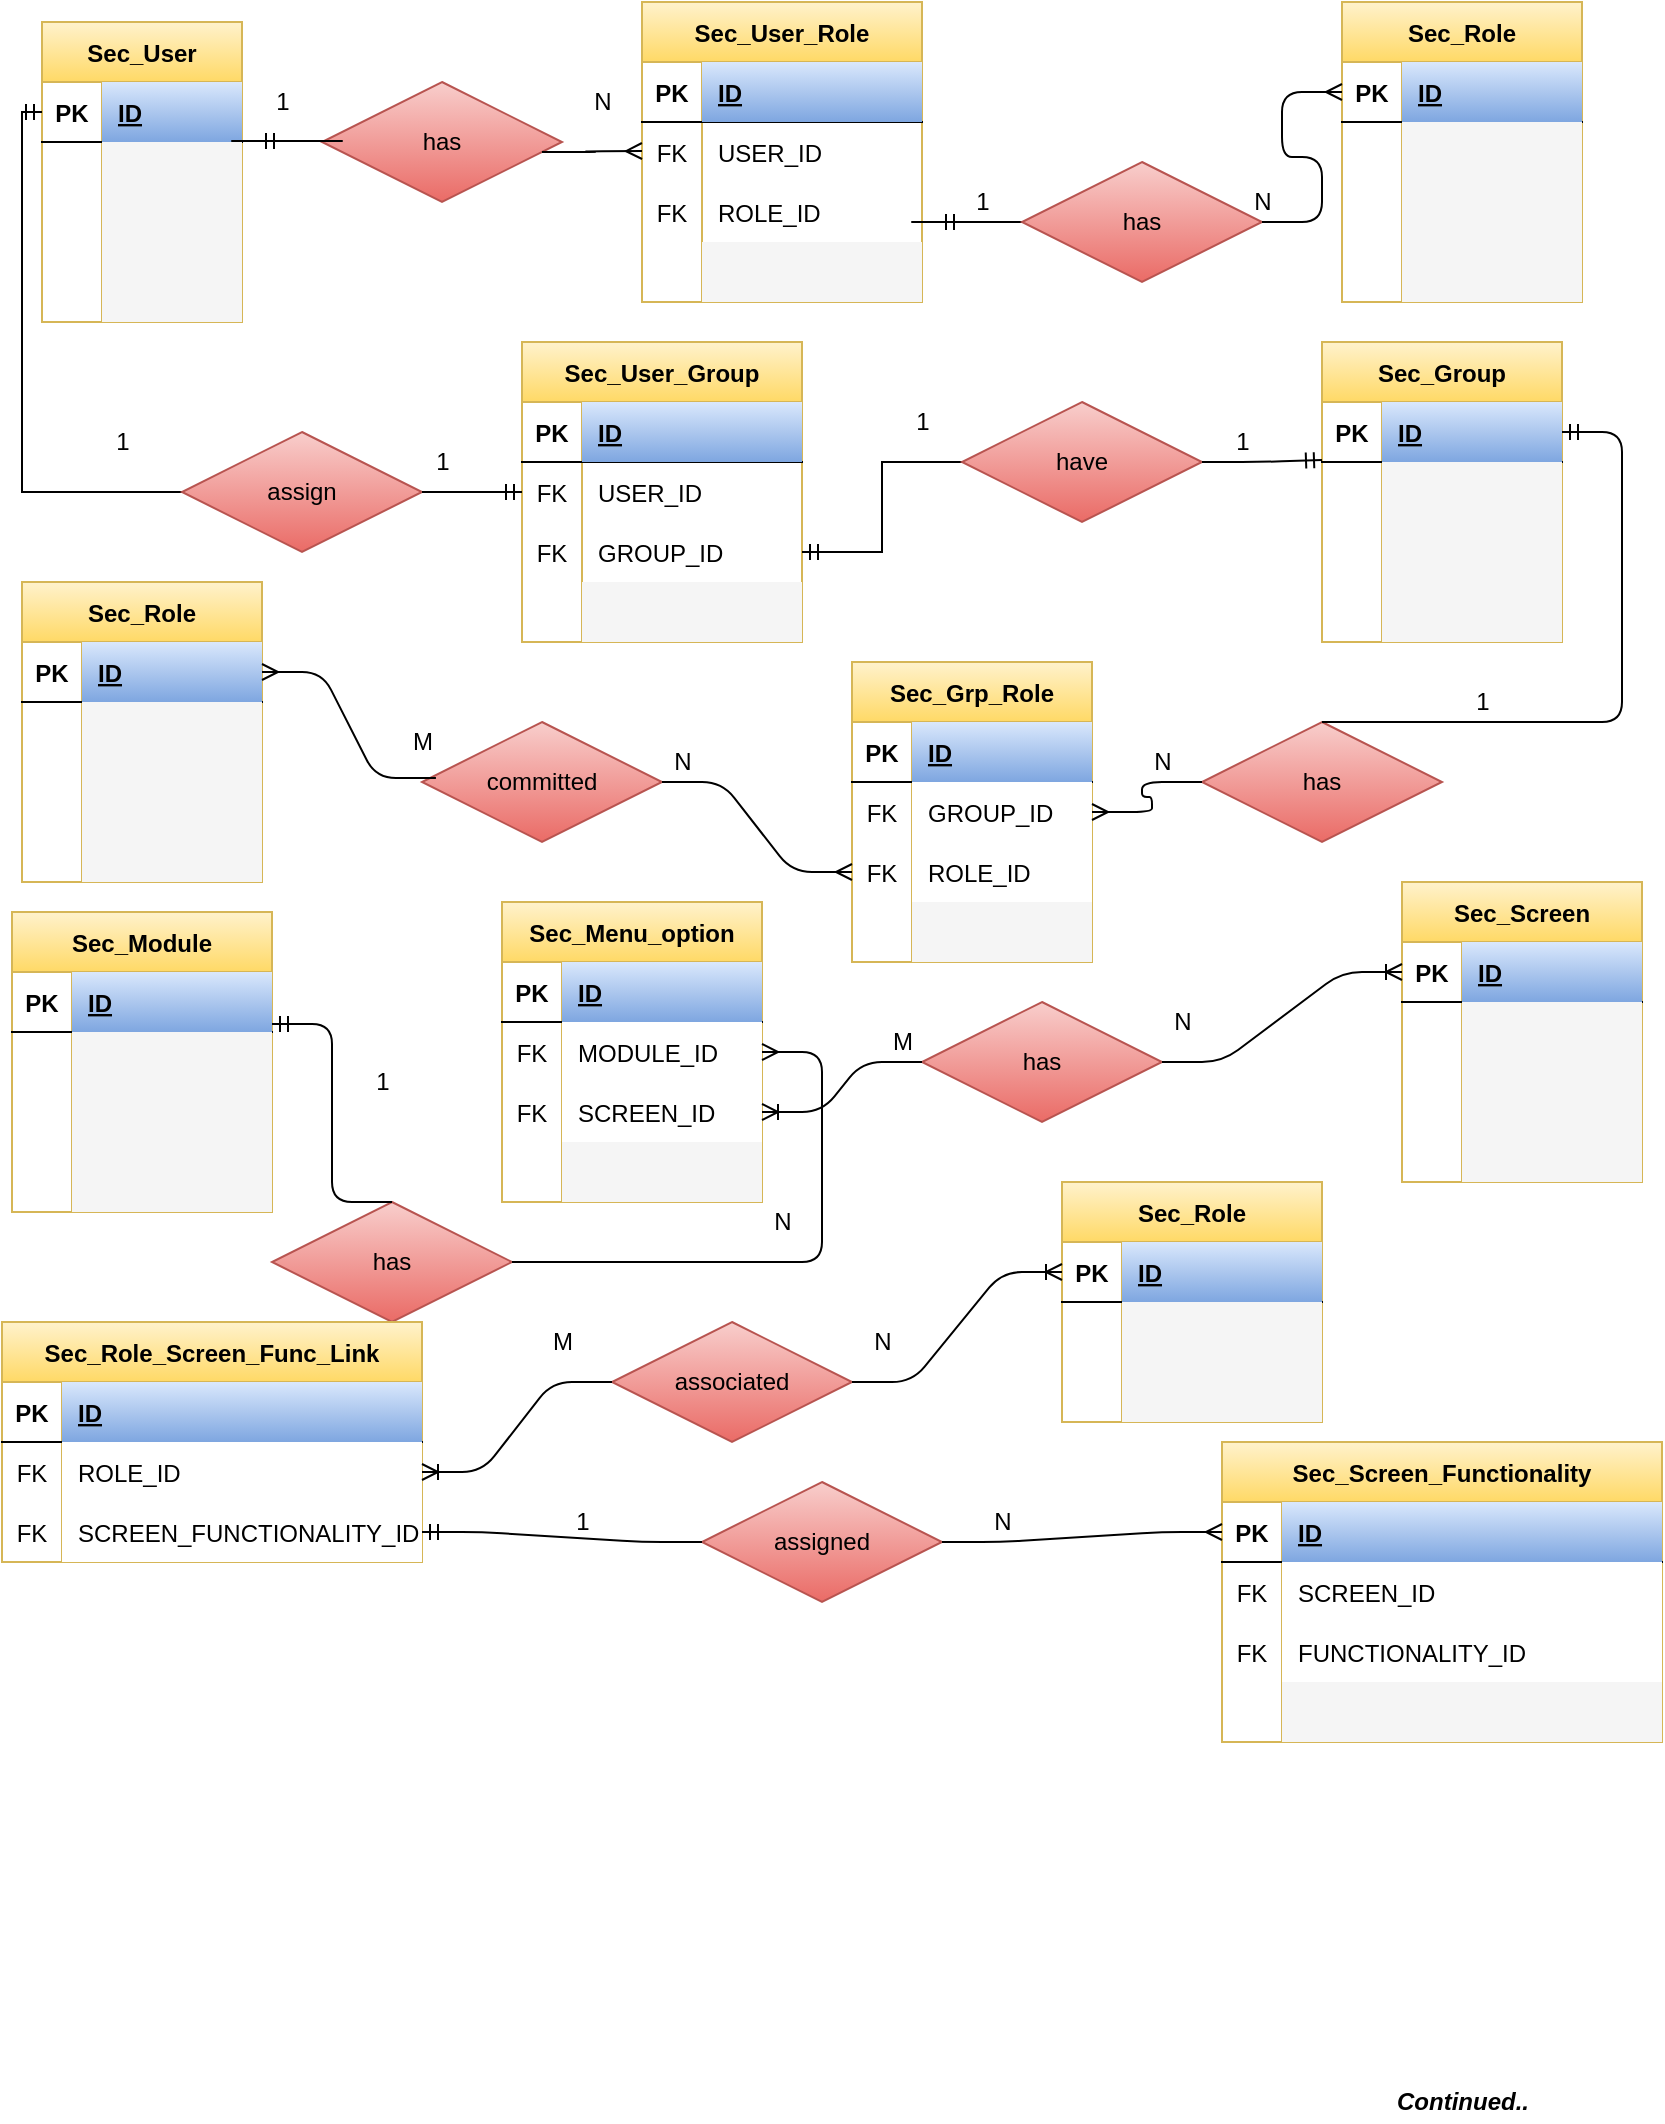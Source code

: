 <mxfile version="14.5.8" type="github" pages="2"><diagram id="R2lEEEUBdFMjLlhIrx00" name="Page-1"><mxGraphModel dx="868" dy="393" grid="1" gridSize="10" guides="1" tooltips="1" connect="1" arrows="1" fold="1" page="1" pageScale="1" pageWidth="850" pageHeight="1100" math="0" shadow="0" extFonts="Permanent Marker^https://fonts.googleapis.com/css?family=Permanent+Marker"><root><mxCell id="0"/><mxCell id="1" parent="0"/><mxCell id="8fddss9MGtIJQiN4CBDg-4" value="Sec_User" style="shape=table;startSize=30;container=1;collapsible=1;childLayout=tableLayout;fixedRows=1;rowLines=0;fontStyle=1;align=center;resizeLast=1;fillColor=#fff2cc;strokeColor=#d6b656;gradientColor=#ffd966;" parent="1" vertex="1"><mxGeometry x="20" y="20" width="100" height="150" as="geometry"/></mxCell><mxCell id="8fddss9MGtIJQiN4CBDg-5" value="" style="shape=partialRectangle;collapsible=0;dropTarget=0;pointerEvents=0;fillColor=none;top=0;left=0;bottom=1;right=0;points=[[0,0.5],[1,0.5]];portConstraint=eastwest;" parent="8fddss9MGtIJQiN4CBDg-4" vertex="1"><mxGeometry y="30" width="100" height="30" as="geometry"/></mxCell><mxCell id="8fddss9MGtIJQiN4CBDg-6" value="PK" style="shape=partialRectangle;connectable=0;fillColor=none;top=0;left=0;bottom=0;right=0;fontStyle=1;overflow=hidden;" parent="8fddss9MGtIJQiN4CBDg-5" vertex="1"><mxGeometry width="30" height="30" as="geometry"/></mxCell><mxCell id="8fddss9MGtIJQiN4CBDg-7" value="ID" style="shape=partialRectangle;connectable=0;fillColor=#dae8fc;top=0;left=0;bottom=0;right=0;align=left;spacingLeft=6;fontStyle=5;overflow=hidden;strokeColor=#6c8ebf;gradientColor=#7ea6e0;" parent="8fddss9MGtIJQiN4CBDg-5" vertex="1"><mxGeometry x="30" width="70" height="30" as="geometry"/></mxCell><mxCell id="8fddss9MGtIJQiN4CBDg-8" value="" style="shape=partialRectangle;collapsible=0;dropTarget=0;pointerEvents=0;fillColor=none;top=0;left=0;bottom=0;right=0;points=[[0,0.5],[1,0.5]];portConstraint=eastwest;" parent="8fddss9MGtIJQiN4CBDg-4" vertex="1"><mxGeometry y="60" width="100" height="30" as="geometry"/></mxCell><mxCell id="8fddss9MGtIJQiN4CBDg-9" value="" style="shape=partialRectangle;connectable=0;fillColor=none;top=0;left=0;bottom=0;right=0;editable=1;overflow=hidden;" parent="8fddss9MGtIJQiN4CBDg-8" vertex="1"><mxGeometry width="30" height="30" as="geometry"/></mxCell><mxCell id="8fddss9MGtIJQiN4CBDg-10" value="" style="shape=partialRectangle;connectable=0;fillColor=#f5f5f5;top=0;left=0;bottom=0;right=0;align=left;spacingLeft=6;overflow=hidden;strokeColor=#666666;fontColor=#333333;" parent="8fddss9MGtIJQiN4CBDg-8" vertex="1"><mxGeometry x="30" width="70" height="30" as="geometry"/></mxCell><mxCell id="8fddss9MGtIJQiN4CBDg-11" value="" style="shape=partialRectangle;collapsible=0;dropTarget=0;pointerEvents=0;fillColor=none;top=0;left=0;bottom=0;right=0;points=[[0,0.5],[1,0.5]];portConstraint=eastwest;" parent="8fddss9MGtIJQiN4CBDg-4" vertex="1"><mxGeometry y="90" width="100" height="30" as="geometry"/></mxCell><mxCell id="8fddss9MGtIJQiN4CBDg-12" value="" style="shape=partialRectangle;connectable=0;fillColor=none;top=0;left=0;bottom=0;right=0;editable=1;overflow=hidden;" parent="8fddss9MGtIJQiN4CBDg-11" vertex="1"><mxGeometry width="30" height="30" as="geometry"/></mxCell><mxCell id="8fddss9MGtIJQiN4CBDg-13" value="" style="shape=partialRectangle;connectable=0;fillColor=#f5f5f5;top=0;left=0;bottom=0;right=0;align=left;spacingLeft=6;overflow=hidden;strokeColor=#666666;fontColor=#333333;" parent="8fddss9MGtIJQiN4CBDg-11" vertex="1"><mxGeometry x="30" width="70" height="30" as="geometry"/></mxCell><mxCell id="8fddss9MGtIJQiN4CBDg-14" value="" style="shape=partialRectangle;collapsible=0;dropTarget=0;pointerEvents=0;fillColor=none;top=0;left=0;bottom=0;right=0;points=[[0,0.5],[1,0.5]];portConstraint=eastwest;" parent="8fddss9MGtIJQiN4CBDg-4" vertex="1"><mxGeometry y="120" width="100" height="30" as="geometry"/></mxCell><mxCell id="8fddss9MGtIJQiN4CBDg-15" value="" style="shape=partialRectangle;connectable=0;fillColor=none;top=0;left=0;bottom=0;right=0;editable=1;overflow=hidden;" parent="8fddss9MGtIJQiN4CBDg-14" vertex="1"><mxGeometry width="30" height="30" as="geometry"/></mxCell><mxCell id="8fddss9MGtIJQiN4CBDg-16" value="" style="shape=partialRectangle;connectable=0;fillColor=#f5f5f5;top=0;left=0;bottom=0;right=0;align=left;spacingLeft=6;overflow=hidden;strokeColor=#666666;fontColor=#333333;" parent="8fddss9MGtIJQiN4CBDg-14" vertex="1"><mxGeometry x="30" width="70" height="30" as="geometry"/></mxCell><mxCell id="8fddss9MGtIJQiN4CBDg-17" value="Sec_User_Role" style="shape=table;startSize=30;container=1;collapsible=1;childLayout=tableLayout;fixedRows=1;rowLines=0;fontStyle=1;align=center;resizeLast=1;fillColor=#fff2cc;strokeColor=#d6b656;gradientColor=#ffd966;" parent="1" vertex="1"><mxGeometry x="320" y="10" width="140" height="150" as="geometry"/></mxCell><mxCell id="8fddss9MGtIJQiN4CBDg-18" value="" style="shape=partialRectangle;collapsible=0;dropTarget=0;pointerEvents=0;fillColor=none;top=0;left=0;bottom=1;right=0;points=[[0,0.5],[1,0.5]];portConstraint=eastwest;" parent="8fddss9MGtIJQiN4CBDg-17" vertex="1"><mxGeometry y="30" width="140" height="30" as="geometry"/></mxCell><mxCell id="8fddss9MGtIJQiN4CBDg-19" value="PK" style="shape=partialRectangle;connectable=0;fillColor=none;top=0;left=0;bottom=0;right=0;fontStyle=1;overflow=hidden;" parent="8fddss9MGtIJQiN4CBDg-18" vertex="1"><mxGeometry width="30" height="30" as="geometry"/></mxCell><mxCell id="8fddss9MGtIJQiN4CBDg-20" value="ID" style="shape=partialRectangle;connectable=0;fillColor=#dae8fc;top=0;left=0;bottom=0;right=0;align=left;spacingLeft=6;fontStyle=5;overflow=hidden;strokeColor=#6c8ebf;gradientColor=#7ea6e0;" parent="8fddss9MGtIJQiN4CBDg-18" vertex="1"><mxGeometry x="30" width="110" height="30" as="geometry"/></mxCell><mxCell id="8fddss9MGtIJQiN4CBDg-21" value="" style="shape=partialRectangle;collapsible=0;dropTarget=0;pointerEvents=0;fillColor=none;top=0;left=0;bottom=0;right=0;points=[[0,0.5],[1,0.5]];portConstraint=eastwest;" parent="8fddss9MGtIJQiN4CBDg-17" vertex="1"><mxGeometry y="60" width="140" height="30" as="geometry"/></mxCell><mxCell id="8fddss9MGtIJQiN4CBDg-22" value="FK" style="shape=partialRectangle;connectable=0;fillColor=none;top=0;left=0;bottom=0;right=0;editable=1;overflow=hidden;" parent="8fddss9MGtIJQiN4CBDg-21" vertex="1"><mxGeometry width="30" height="30" as="geometry"/></mxCell><mxCell id="8fddss9MGtIJQiN4CBDg-23" value="USER_ID" style="shape=partialRectangle;connectable=0;fillColor=none;top=0;left=0;bottom=0;right=0;align=left;spacingLeft=6;overflow=hidden;" parent="8fddss9MGtIJQiN4CBDg-21" vertex="1"><mxGeometry x="30" width="110" height="30" as="geometry"/></mxCell><mxCell id="8fddss9MGtIJQiN4CBDg-24" value="" style="shape=partialRectangle;collapsible=0;dropTarget=0;pointerEvents=0;fillColor=none;top=0;left=0;bottom=0;right=0;points=[[0,0.5],[1,0.5]];portConstraint=eastwest;" parent="8fddss9MGtIJQiN4CBDg-17" vertex="1"><mxGeometry y="90" width="140" height="30" as="geometry"/></mxCell><mxCell id="8fddss9MGtIJQiN4CBDg-25" value="FK" style="shape=partialRectangle;connectable=0;fillColor=none;top=0;left=0;bottom=0;right=0;editable=1;overflow=hidden;" parent="8fddss9MGtIJQiN4CBDg-24" vertex="1"><mxGeometry width="30" height="30" as="geometry"/></mxCell><mxCell id="8fddss9MGtIJQiN4CBDg-26" value="ROLE_ID" style="shape=partialRectangle;connectable=0;fillColor=none;top=0;left=0;bottom=0;right=0;align=left;spacingLeft=6;overflow=hidden;" parent="8fddss9MGtIJQiN4CBDg-24" vertex="1"><mxGeometry x="30" width="110" height="30" as="geometry"/></mxCell><mxCell id="8fddss9MGtIJQiN4CBDg-27" value="" style="shape=partialRectangle;collapsible=0;dropTarget=0;pointerEvents=0;fillColor=none;top=0;left=0;bottom=0;right=0;points=[[0,0.5],[1,0.5]];portConstraint=eastwest;" parent="8fddss9MGtIJQiN4CBDg-17" vertex="1"><mxGeometry y="120" width="140" height="30" as="geometry"/></mxCell><mxCell id="8fddss9MGtIJQiN4CBDg-28" value="" style="shape=partialRectangle;connectable=0;fillColor=none;top=0;left=0;bottom=0;right=0;editable=1;overflow=hidden;" parent="8fddss9MGtIJQiN4CBDg-27" vertex="1"><mxGeometry width="30" height="30" as="geometry"/></mxCell><mxCell id="8fddss9MGtIJQiN4CBDg-29" value="" style="shape=partialRectangle;connectable=0;fillColor=#f5f5f5;top=0;left=0;bottom=0;right=0;align=left;spacingLeft=6;overflow=hidden;strokeColor=#666666;fontColor=#333333;" parent="8fddss9MGtIJQiN4CBDg-27" vertex="1"><mxGeometry x="30" width="110" height="30" as="geometry"/></mxCell><mxCell id="8fddss9MGtIJQiN4CBDg-30" value="has" style="shape=rhombus;perimeter=rhombusPerimeter;whiteSpace=wrap;html=1;align=center;fillColor=#f8cecc;strokeColor=#b85450;gradientColor=#ea6b66;" parent="1" vertex="1"><mxGeometry x="160" y="50" width="120" height="60" as="geometry"/></mxCell><mxCell id="8fddss9MGtIJQiN4CBDg-35" value="" style="edgeStyle=entityRelationEdgeStyle;fontSize=12;html=1;endArrow=ERmandOne;" parent="1" edge="1"><mxGeometry width="100" height="100" relative="1" as="geometry"><mxPoint x="145" y="79.5" as="sourcePoint"/><mxPoint x="140" y="79.5" as="targetPoint"/></mxGeometry></mxCell><mxCell id="8fddss9MGtIJQiN4CBDg-37" value="" style="edgeStyle=entityRelationEdgeStyle;fontSize=12;html=1;endArrow=ERmany;" parent="1" edge="1"><mxGeometry width="100" height="100" relative="1" as="geometry"><mxPoint x="270" y="85" as="sourcePoint"/><mxPoint x="320" y="84.5" as="targetPoint"/></mxGeometry></mxCell><mxCell id="8fddss9MGtIJQiN4CBDg-38" value="1" style="text;html=1;align=center;verticalAlign=middle;resizable=0;points=[];autosize=1;strokeColor=none;" parent="1" vertex="1"><mxGeometry x="130" y="50" width="20" height="20" as="geometry"/></mxCell><mxCell id="8fddss9MGtIJQiN4CBDg-39" value="N" style="text;html=1;align=center;verticalAlign=middle;resizable=0;points=[];autosize=1;strokeColor=none;" parent="1" vertex="1"><mxGeometry x="290" y="50" width="20" height="20" as="geometry"/></mxCell><mxCell id="8fddss9MGtIJQiN4CBDg-40" value="Sec_Role" style="shape=table;startSize=30;container=1;collapsible=1;childLayout=tableLayout;fixedRows=1;rowLines=0;fontStyle=1;align=center;resizeLast=1;fillColor=#fff2cc;strokeColor=#d6b656;gradientColor=#ffd966;" parent="1" vertex="1"><mxGeometry x="670" y="10" width="120" height="150" as="geometry"/></mxCell><mxCell id="8fddss9MGtIJQiN4CBDg-41" value="" style="shape=partialRectangle;collapsible=0;dropTarget=0;pointerEvents=0;fillColor=none;top=0;left=0;bottom=1;right=0;points=[[0,0.5],[1,0.5]];portConstraint=eastwest;" parent="8fddss9MGtIJQiN4CBDg-40" vertex="1"><mxGeometry y="30" width="120" height="30" as="geometry"/></mxCell><mxCell id="8fddss9MGtIJQiN4CBDg-42" value="PK" style="shape=partialRectangle;connectable=0;fillColor=none;top=0;left=0;bottom=0;right=0;fontStyle=1;overflow=hidden;" parent="8fddss9MGtIJQiN4CBDg-41" vertex="1"><mxGeometry width="30" height="30" as="geometry"/></mxCell><mxCell id="8fddss9MGtIJQiN4CBDg-43" value="ID" style="shape=partialRectangle;connectable=0;fillColor=#dae8fc;top=0;left=0;bottom=0;right=0;align=left;spacingLeft=6;fontStyle=5;overflow=hidden;strokeColor=#6c8ebf;gradientColor=#7ea6e0;" parent="8fddss9MGtIJQiN4CBDg-41" vertex="1"><mxGeometry x="30" width="90" height="30" as="geometry"/></mxCell><mxCell id="8fddss9MGtIJQiN4CBDg-44" value="" style="shape=partialRectangle;collapsible=0;dropTarget=0;pointerEvents=0;fillColor=none;top=0;left=0;bottom=0;right=0;points=[[0,0.5],[1,0.5]];portConstraint=eastwest;" parent="8fddss9MGtIJQiN4CBDg-40" vertex="1"><mxGeometry y="60" width="120" height="30" as="geometry"/></mxCell><mxCell id="8fddss9MGtIJQiN4CBDg-45" value="" style="shape=partialRectangle;connectable=0;fillColor=none;top=0;left=0;bottom=0;right=0;editable=1;overflow=hidden;" parent="8fddss9MGtIJQiN4CBDg-44" vertex="1"><mxGeometry width="30" height="30" as="geometry"/></mxCell><mxCell id="8fddss9MGtIJQiN4CBDg-46" value="" style="shape=partialRectangle;connectable=0;fillColor=#f5f5f5;top=0;left=0;bottom=0;right=0;align=left;spacingLeft=6;overflow=hidden;strokeColor=#666666;fontColor=#333333;" parent="8fddss9MGtIJQiN4CBDg-44" vertex="1"><mxGeometry x="30" width="90" height="30" as="geometry"/></mxCell><mxCell id="8fddss9MGtIJQiN4CBDg-47" value="" style="shape=partialRectangle;collapsible=0;dropTarget=0;pointerEvents=0;fillColor=none;top=0;left=0;bottom=0;right=0;points=[[0,0.5],[1,0.5]];portConstraint=eastwest;" parent="8fddss9MGtIJQiN4CBDg-40" vertex="1"><mxGeometry y="90" width="120" height="30" as="geometry"/></mxCell><mxCell id="8fddss9MGtIJQiN4CBDg-48" value="" style="shape=partialRectangle;connectable=0;fillColor=none;top=0;left=0;bottom=0;right=0;editable=1;overflow=hidden;" parent="8fddss9MGtIJQiN4CBDg-47" vertex="1"><mxGeometry width="30" height="30" as="geometry"/></mxCell><mxCell id="8fddss9MGtIJQiN4CBDg-49" value="" style="shape=partialRectangle;connectable=0;fillColor=#f5f5f5;top=0;left=0;bottom=0;right=0;align=left;spacingLeft=6;overflow=hidden;strokeColor=#666666;fontColor=#333333;" parent="8fddss9MGtIJQiN4CBDg-47" vertex="1"><mxGeometry x="30" width="90" height="30" as="geometry"/></mxCell><mxCell id="8fddss9MGtIJQiN4CBDg-50" value="" style="shape=partialRectangle;collapsible=0;dropTarget=0;pointerEvents=0;fillColor=none;top=0;left=0;bottom=0;right=0;points=[[0,0.5],[1,0.5]];portConstraint=eastwest;" parent="8fddss9MGtIJQiN4CBDg-40" vertex="1"><mxGeometry y="120" width="120" height="30" as="geometry"/></mxCell><mxCell id="8fddss9MGtIJQiN4CBDg-51" value="" style="shape=partialRectangle;connectable=0;fillColor=none;top=0;left=0;bottom=0;right=0;editable=1;overflow=hidden;" parent="8fddss9MGtIJQiN4CBDg-50" vertex="1"><mxGeometry width="30" height="30" as="geometry"/></mxCell><mxCell id="8fddss9MGtIJQiN4CBDg-52" value="" style="shape=partialRectangle;connectable=0;fillColor=#f5f5f5;top=0;left=0;bottom=0;right=0;align=left;spacingLeft=6;overflow=hidden;strokeColor=#666666;fontColor=#333333;" parent="8fddss9MGtIJQiN4CBDg-50" vertex="1"><mxGeometry x="30" width="90" height="30" as="geometry"/></mxCell><mxCell id="8fddss9MGtIJQiN4CBDg-54" value="" style="edgeStyle=entityRelationEdgeStyle;fontSize=12;html=1;endArrow=ERmandOne;" parent="1" edge="1"><mxGeometry width="100" height="100" relative="1" as="geometry"><mxPoint x="485" y="120" as="sourcePoint"/><mxPoint x="480" y="120" as="targetPoint"/></mxGeometry></mxCell><mxCell id="8fddss9MGtIJQiN4CBDg-55" value="has" style="shape=rhombus;perimeter=rhombusPerimeter;whiteSpace=wrap;html=1;align=center;fillColor=#f8cecc;strokeColor=#b85450;gradientColor=#ea6b66;" parent="1" vertex="1"><mxGeometry x="510" y="90" width="120" height="60" as="geometry"/></mxCell><mxCell id="8fddss9MGtIJQiN4CBDg-56" value="" style="edgeStyle=entityRelationEdgeStyle;fontSize=12;html=1;endArrow=ERmany;" parent="1" target="8fddss9MGtIJQiN4CBDg-41" edge="1"><mxGeometry width="100" height="100" relative="1" as="geometry"><mxPoint x="630" y="120" as="sourcePoint"/><mxPoint x="660" y="119.5" as="targetPoint"/></mxGeometry></mxCell><mxCell id="8fddss9MGtIJQiN4CBDg-57" value="1" style="text;html=1;align=center;verticalAlign=middle;resizable=0;points=[];autosize=1;strokeColor=none;" parent="1" vertex="1"><mxGeometry x="480" y="100" width="20" height="20" as="geometry"/></mxCell><mxCell id="8fddss9MGtIJQiN4CBDg-58" value="N" style="text;html=1;align=center;verticalAlign=middle;resizable=0;points=[];autosize=1;strokeColor=none;" parent="1" vertex="1"><mxGeometry x="620" y="100" width="20" height="20" as="geometry"/></mxCell><mxCell id="8fddss9MGtIJQiN4CBDg-59" value="Sec_User_Group" style="shape=table;startSize=30;container=1;collapsible=1;childLayout=tableLayout;fixedRows=1;rowLines=0;fontStyle=1;align=center;resizeLast=1;fillColor=#fff2cc;strokeColor=#d6b656;gradientColor=#ffd966;" parent="1" vertex="1"><mxGeometry x="260" y="180" width="140" height="150" as="geometry"/></mxCell><mxCell id="8fddss9MGtIJQiN4CBDg-60" value="" style="shape=partialRectangle;collapsible=0;dropTarget=0;pointerEvents=0;fillColor=none;top=0;left=0;bottom=1;right=0;points=[[0,0.5],[1,0.5]];portConstraint=eastwest;" parent="8fddss9MGtIJQiN4CBDg-59" vertex="1"><mxGeometry y="30" width="140" height="30" as="geometry"/></mxCell><mxCell id="8fddss9MGtIJQiN4CBDg-61" value="PK" style="shape=partialRectangle;connectable=0;fillColor=none;top=0;left=0;bottom=0;right=0;fontStyle=1;overflow=hidden;" parent="8fddss9MGtIJQiN4CBDg-60" vertex="1"><mxGeometry width="30" height="30" as="geometry"/></mxCell><mxCell id="8fddss9MGtIJQiN4CBDg-62" value="ID" style="shape=partialRectangle;connectable=0;fillColor=#dae8fc;top=0;left=0;bottom=0;right=0;align=left;spacingLeft=6;fontStyle=5;overflow=hidden;strokeColor=#6c8ebf;gradientColor=#7ea6e0;" parent="8fddss9MGtIJQiN4CBDg-60" vertex="1"><mxGeometry x="30" width="110" height="30" as="geometry"/></mxCell><mxCell id="8fddss9MGtIJQiN4CBDg-63" value="" style="shape=partialRectangle;collapsible=0;dropTarget=0;pointerEvents=0;fillColor=none;top=0;left=0;bottom=0;right=0;points=[[0,0.5],[1,0.5]];portConstraint=eastwest;" parent="8fddss9MGtIJQiN4CBDg-59" vertex="1"><mxGeometry y="60" width="140" height="30" as="geometry"/></mxCell><mxCell id="8fddss9MGtIJQiN4CBDg-64" value="FK" style="shape=partialRectangle;connectable=0;fillColor=none;top=0;left=0;bottom=0;right=0;editable=1;overflow=hidden;" parent="8fddss9MGtIJQiN4CBDg-63" vertex="1"><mxGeometry width="30" height="30" as="geometry"/></mxCell><mxCell id="8fddss9MGtIJQiN4CBDg-65" value="USER_ID" style="shape=partialRectangle;connectable=0;fillColor=none;top=0;left=0;bottom=0;right=0;align=left;spacingLeft=6;overflow=hidden;" parent="8fddss9MGtIJQiN4CBDg-63" vertex="1"><mxGeometry x="30" width="110" height="30" as="geometry"/></mxCell><mxCell id="8fddss9MGtIJQiN4CBDg-66" value="" style="shape=partialRectangle;collapsible=0;dropTarget=0;pointerEvents=0;fillColor=none;top=0;left=0;bottom=0;right=0;points=[[0,0.5],[1,0.5]];portConstraint=eastwest;" parent="8fddss9MGtIJQiN4CBDg-59" vertex="1"><mxGeometry y="90" width="140" height="30" as="geometry"/></mxCell><mxCell id="8fddss9MGtIJQiN4CBDg-67" value="FK" style="shape=partialRectangle;connectable=0;fillColor=none;top=0;left=0;bottom=0;right=0;editable=1;overflow=hidden;" parent="8fddss9MGtIJQiN4CBDg-66" vertex="1"><mxGeometry width="30" height="30" as="geometry"/></mxCell><mxCell id="8fddss9MGtIJQiN4CBDg-68" value="GROUP_ID" style="shape=partialRectangle;connectable=0;fillColor=none;top=0;left=0;bottom=0;right=0;align=left;spacingLeft=6;overflow=hidden;" parent="8fddss9MGtIJQiN4CBDg-66" vertex="1"><mxGeometry x="30" width="110" height="30" as="geometry"/></mxCell><mxCell id="8fddss9MGtIJQiN4CBDg-69" value="" style="shape=partialRectangle;collapsible=0;dropTarget=0;pointerEvents=0;fillColor=none;top=0;left=0;bottom=0;right=0;points=[[0,0.5],[1,0.5]];portConstraint=eastwest;" parent="8fddss9MGtIJQiN4CBDg-59" vertex="1"><mxGeometry y="120" width="140" height="30" as="geometry"/></mxCell><mxCell id="8fddss9MGtIJQiN4CBDg-70" value="" style="shape=partialRectangle;connectable=0;fillColor=none;top=0;left=0;bottom=0;right=0;editable=1;overflow=hidden;" parent="8fddss9MGtIJQiN4CBDg-69" vertex="1"><mxGeometry width="30" height="30" as="geometry"/></mxCell><mxCell id="8fddss9MGtIJQiN4CBDg-71" value="" style="shape=partialRectangle;connectable=0;fillColor=#f5f5f5;top=0;left=0;bottom=0;right=0;align=left;spacingLeft=6;overflow=hidden;strokeColor=#666666;fontColor=#333333;" parent="8fddss9MGtIJQiN4CBDg-69" vertex="1"><mxGeometry x="30" width="110" height="30" as="geometry"/></mxCell><mxCell id="8fddss9MGtIJQiN4CBDg-77" style="edgeStyle=orthogonalEdgeStyle;rounded=0;orthogonalLoop=1;jettySize=auto;html=1;endArrow=ERmandOne;endFill=0;" parent="1" source="8fddss9MGtIJQiN4CBDg-72" target="8fddss9MGtIJQiN4CBDg-5" edge="1"><mxGeometry relative="1" as="geometry"><mxPoint x="10" y="70" as="targetPoint"/><Array as="points"><mxPoint x="10" y="255"/><mxPoint x="10" y="65"/></Array></mxGeometry></mxCell><mxCell id="8fddss9MGtIJQiN4CBDg-72" value="assign" style="shape=rhombus;perimeter=rhombusPerimeter;whiteSpace=wrap;html=1;align=center;fillColor=#f8cecc;strokeColor=#b85450;gradientColor=#ea6b66;" parent="1" vertex="1"><mxGeometry x="90" y="225" width="120" height="60" as="geometry"/></mxCell><mxCell id="8fddss9MGtIJQiN4CBDg-73" value="" style="edgeStyle=entityRelationEdgeStyle;fontSize=12;html=1;endArrow=ERmandOne;exitX=1;exitY=0.5;exitDx=0;exitDy=0;" parent="1" source="8fddss9MGtIJQiN4CBDg-72" edge="1"><mxGeometry width="100" height="100" relative="1" as="geometry"><mxPoint x="230" y="254.5" as="sourcePoint"/><mxPoint x="260" y="255" as="targetPoint"/></mxGeometry></mxCell><mxCell id="8fddss9MGtIJQiN4CBDg-78" value="1" style="text;html=1;align=center;verticalAlign=middle;resizable=0;points=[];autosize=1;strokeColor=none;" parent="1" vertex="1"><mxGeometry x="210" y="230" width="20" height="20" as="geometry"/></mxCell><mxCell id="8fddss9MGtIJQiN4CBDg-80" value="1" style="text;html=1;align=center;verticalAlign=middle;resizable=0;points=[];autosize=1;strokeColor=none;" parent="1" vertex="1"><mxGeometry x="50" y="220" width="20" height="20" as="geometry"/></mxCell><mxCell id="8fddss9MGtIJQiN4CBDg-81" value="Sec_Group" style="shape=table;startSize=30;container=1;collapsible=1;childLayout=tableLayout;fixedRows=1;rowLines=0;fontStyle=1;align=center;resizeLast=1;fillColor=#fff2cc;strokeColor=#d6b656;gradientColor=#ffd966;" parent="1" vertex="1"><mxGeometry x="660" y="180" width="120" height="150" as="geometry"/></mxCell><mxCell id="8fddss9MGtIJQiN4CBDg-82" value="" style="shape=partialRectangle;collapsible=0;dropTarget=0;pointerEvents=0;fillColor=none;top=0;left=0;bottom=1;right=0;points=[[0,0.5],[1,0.5]];portConstraint=eastwest;" parent="8fddss9MGtIJQiN4CBDg-81" vertex="1"><mxGeometry y="30" width="120" height="30" as="geometry"/></mxCell><mxCell id="8fddss9MGtIJQiN4CBDg-83" value="PK" style="shape=partialRectangle;connectable=0;fillColor=none;top=0;left=0;bottom=0;right=0;fontStyle=1;overflow=hidden;" parent="8fddss9MGtIJQiN4CBDg-82" vertex="1"><mxGeometry width="30" height="30" as="geometry"/></mxCell><mxCell id="8fddss9MGtIJQiN4CBDg-84" value="ID" style="shape=partialRectangle;connectable=0;fillColor=#dae8fc;top=0;left=0;bottom=0;right=0;align=left;spacingLeft=6;fontStyle=5;overflow=hidden;strokeColor=#6c8ebf;gradientColor=#7ea6e0;" parent="8fddss9MGtIJQiN4CBDg-82" vertex="1"><mxGeometry x="30" width="90" height="30" as="geometry"/></mxCell><mxCell id="8fddss9MGtIJQiN4CBDg-85" value="" style="shape=partialRectangle;collapsible=0;dropTarget=0;pointerEvents=0;fillColor=none;top=0;left=0;bottom=0;right=0;points=[[0,0.5],[1,0.5]];portConstraint=eastwest;" parent="8fddss9MGtIJQiN4CBDg-81" vertex="1"><mxGeometry y="60" width="120" height="30" as="geometry"/></mxCell><mxCell id="8fddss9MGtIJQiN4CBDg-86" value="" style="shape=partialRectangle;connectable=0;fillColor=none;top=0;left=0;bottom=0;right=0;editable=1;overflow=hidden;" parent="8fddss9MGtIJQiN4CBDg-85" vertex="1"><mxGeometry width="30" height="30" as="geometry"/></mxCell><mxCell id="8fddss9MGtIJQiN4CBDg-87" value="" style="shape=partialRectangle;connectable=0;fillColor=#f5f5f5;top=0;left=0;bottom=0;right=0;align=left;spacingLeft=6;overflow=hidden;strokeColor=#666666;fontColor=#333333;" parent="8fddss9MGtIJQiN4CBDg-85" vertex="1"><mxGeometry x="30" width="90" height="30" as="geometry"/></mxCell><mxCell id="8fddss9MGtIJQiN4CBDg-88" value="" style="shape=partialRectangle;collapsible=0;dropTarget=0;pointerEvents=0;fillColor=none;top=0;left=0;bottom=0;right=0;points=[[0,0.5],[1,0.5]];portConstraint=eastwest;" parent="8fddss9MGtIJQiN4CBDg-81" vertex="1"><mxGeometry y="90" width="120" height="30" as="geometry"/></mxCell><mxCell id="8fddss9MGtIJQiN4CBDg-89" value="" style="shape=partialRectangle;connectable=0;fillColor=none;top=0;left=0;bottom=0;right=0;editable=1;overflow=hidden;" parent="8fddss9MGtIJQiN4CBDg-88" vertex="1"><mxGeometry width="30" height="30" as="geometry"/></mxCell><mxCell id="8fddss9MGtIJQiN4CBDg-90" value="" style="shape=partialRectangle;connectable=0;fillColor=#f5f5f5;top=0;left=0;bottom=0;right=0;align=left;spacingLeft=6;overflow=hidden;strokeColor=#666666;fontColor=#333333;" parent="8fddss9MGtIJQiN4CBDg-88" vertex="1"><mxGeometry x="30" width="90" height="30" as="geometry"/></mxCell><mxCell id="8fddss9MGtIJQiN4CBDg-91" value="" style="shape=partialRectangle;collapsible=0;dropTarget=0;pointerEvents=0;fillColor=none;top=0;left=0;bottom=0;right=0;points=[[0,0.5],[1,0.5]];portConstraint=eastwest;" parent="8fddss9MGtIJQiN4CBDg-81" vertex="1"><mxGeometry y="120" width="120" height="30" as="geometry"/></mxCell><mxCell id="8fddss9MGtIJQiN4CBDg-92" value="" style="shape=partialRectangle;connectable=0;fillColor=none;top=0;left=0;bottom=0;right=0;editable=1;overflow=hidden;" parent="8fddss9MGtIJQiN4CBDg-91" vertex="1"><mxGeometry width="30" height="30" as="geometry"/></mxCell><mxCell id="8fddss9MGtIJQiN4CBDg-93" value="" style="shape=partialRectangle;connectable=0;fillColor=#f5f5f5;top=0;left=0;bottom=0;right=0;align=left;spacingLeft=6;overflow=hidden;strokeColor=#666666;fontColor=#333333;" parent="8fddss9MGtIJQiN4CBDg-91" vertex="1"><mxGeometry x="30" width="90" height="30" as="geometry"/></mxCell><mxCell id="8fddss9MGtIJQiN4CBDg-97" style="edgeStyle=orthogonalEdgeStyle;rounded=0;orthogonalLoop=1;jettySize=auto;html=1;endArrow=ERmandOne;endFill=0;" parent="1" source="8fddss9MGtIJQiN4CBDg-94" target="8fddss9MGtIJQiN4CBDg-66" edge="1"><mxGeometry relative="1" as="geometry"/></mxCell><mxCell id="8fddss9MGtIJQiN4CBDg-94" value="have" style="shape=rhombus;perimeter=rhombusPerimeter;whiteSpace=wrap;html=1;align=center;fillColor=#f8cecc;strokeColor=#b85450;gradientColor=#ea6b66;" parent="1" vertex="1"><mxGeometry x="480" y="210" width="120" height="60" as="geometry"/></mxCell><mxCell id="8fddss9MGtIJQiN4CBDg-95" value="" style="edgeStyle=entityRelationEdgeStyle;fontSize=12;html=1;endArrow=ERmandOne;exitX=1;exitY=0.5;exitDx=0;exitDy=0;" parent="1" source="8fddss9MGtIJQiN4CBDg-94" edge="1"><mxGeometry width="100" height="100" relative="1" as="geometry"><mxPoint x="610" y="239" as="sourcePoint"/><mxPoint x="660" y="239" as="targetPoint"/></mxGeometry></mxCell><mxCell id="8fddss9MGtIJQiN4CBDg-98" value="1" style="text;html=1;align=center;verticalAlign=middle;resizable=0;points=[];autosize=1;strokeColor=none;" parent="1" vertex="1"><mxGeometry x="450" y="210" width="20" height="20" as="geometry"/></mxCell><mxCell id="8fddss9MGtIJQiN4CBDg-99" value="1" style="text;html=1;align=center;verticalAlign=middle;resizable=0;points=[];autosize=1;strokeColor=none;" parent="1" vertex="1"><mxGeometry x="610" y="220" width="20" height="20" as="geometry"/></mxCell><mxCell id="8fddss9MGtIJQiN4CBDg-100" value="Sec_Grp_Role" style="shape=table;startSize=30;container=1;collapsible=1;childLayout=tableLayout;fixedRows=1;rowLines=0;fontStyle=1;align=center;resizeLast=1;fillColor=#fff2cc;strokeColor=#d6b656;gradientColor=#ffd966;" parent="1" vertex="1"><mxGeometry x="425" y="340" width="120" height="150" as="geometry"/></mxCell><mxCell id="8fddss9MGtIJQiN4CBDg-101" value="" style="shape=partialRectangle;collapsible=0;dropTarget=0;pointerEvents=0;fillColor=none;top=0;left=0;bottom=1;right=0;points=[[0,0.5],[1,0.5]];portConstraint=eastwest;" parent="8fddss9MGtIJQiN4CBDg-100" vertex="1"><mxGeometry y="30" width="120" height="30" as="geometry"/></mxCell><mxCell id="8fddss9MGtIJQiN4CBDg-102" value="PK" style="shape=partialRectangle;connectable=0;fillColor=none;top=0;left=0;bottom=0;right=0;fontStyle=1;overflow=hidden;" parent="8fddss9MGtIJQiN4CBDg-101" vertex="1"><mxGeometry width="30" height="30" as="geometry"/></mxCell><mxCell id="8fddss9MGtIJQiN4CBDg-103" value="ID" style="shape=partialRectangle;connectable=0;fillColor=#dae8fc;top=0;left=0;bottom=0;right=0;align=left;spacingLeft=6;fontStyle=5;overflow=hidden;strokeColor=#6c8ebf;gradientColor=#7ea6e0;" parent="8fddss9MGtIJQiN4CBDg-101" vertex="1"><mxGeometry x="30" width="90" height="30" as="geometry"/></mxCell><mxCell id="8fddss9MGtIJQiN4CBDg-104" value="" style="shape=partialRectangle;collapsible=0;dropTarget=0;pointerEvents=0;fillColor=none;top=0;left=0;bottom=0;right=0;points=[[0,0.5],[1,0.5]];portConstraint=eastwest;" parent="8fddss9MGtIJQiN4CBDg-100" vertex="1"><mxGeometry y="60" width="120" height="30" as="geometry"/></mxCell><mxCell id="8fddss9MGtIJQiN4CBDg-105" value="FK" style="shape=partialRectangle;connectable=0;fillColor=none;top=0;left=0;bottom=0;right=0;editable=1;overflow=hidden;" parent="8fddss9MGtIJQiN4CBDg-104" vertex="1"><mxGeometry width="30" height="30" as="geometry"/></mxCell><mxCell id="8fddss9MGtIJQiN4CBDg-106" value="GROUP_ID" style="shape=partialRectangle;connectable=0;top=0;left=0;bottom=0;right=0;align=left;spacingLeft=6;overflow=hidden;" parent="8fddss9MGtIJQiN4CBDg-104" vertex="1"><mxGeometry x="30" width="90" height="30" as="geometry"/></mxCell><mxCell id="8fddss9MGtIJQiN4CBDg-107" value="" style="shape=partialRectangle;collapsible=0;dropTarget=0;pointerEvents=0;fillColor=none;top=0;left=0;bottom=0;right=0;points=[[0,0.5],[1,0.5]];portConstraint=eastwest;" parent="8fddss9MGtIJQiN4CBDg-100" vertex="1"><mxGeometry y="90" width="120" height="30" as="geometry"/></mxCell><mxCell id="8fddss9MGtIJQiN4CBDg-108" value="FK" style="shape=partialRectangle;connectable=0;fillColor=none;top=0;left=0;bottom=0;right=0;editable=1;overflow=hidden;" parent="8fddss9MGtIJQiN4CBDg-107" vertex="1"><mxGeometry width="30" height="30" as="geometry"/></mxCell><mxCell id="8fddss9MGtIJQiN4CBDg-109" value="ROLE_ID" style="shape=partialRectangle;connectable=0;top=0;left=0;bottom=0;right=0;align=left;spacingLeft=6;overflow=hidden;" parent="8fddss9MGtIJQiN4CBDg-107" vertex="1"><mxGeometry x="30" width="90" height="30" as="geometry"/></mxCell><mxCell id="8fddss9MGtIJQiN4CBDg-110" value="" style="shape=partialRectangle;collapsible=0;dropTarget=0;pointerEvents=0;fillColor=none;top=0;left=0;bottom=0;right=0;points=[[0,0.5],[1,0.5]];portConstraint=eastwest;" parent="8fddss9MGtIJQiN4CBDg-100" vertex="1"><mxGeometry y="120" width="120" height="30" as="geometry"/></mxCell><mxCell id="8fddss9MGtIJQiN4CBDg-111" value="" style="shape=partialRectangle;connectable=0;fillColor=none;top=0;left=0;bottom=0;right=0;editable=1;overflow=hidden;" parent="8fddss9MGtIJQiN4CBDg-110" vertex="1"><mxGeometry width="30" height="30" as="geometry"/></mxCell><mxCell id="8fddss9MGtIJQiN4CBDg-112" value="" style="shape=partialRectangle;connectable=0;top=0;left=0;bottom=0;right=0;align=left;spacingLeft=6;overflow=hidden;fillColor=#f5f5f5;strokeColor=#666666;fontColor=#333333;" parent="8fddss9MGtIJQiN4CBDg-110" vertex="1"><mxGeometry x="30" width="90" height="30" as="geometry"/></mxCell><mxCell id="8fddss9MGtIJQiN4CBDg-113" value="has" style="shape=rhombus;perimeter=rhombusPerimeter;whiteSpace=wrap;html=1;align=center;fillColor=#f8cecc;strokeColor=#b85450;gradientColor=#ea6b66;" parent="1" vertex="1"><mxGeometry x="600" y="370" width="120" height="60" as="geometry"/></mxCell><mxCell id="8fddss9MGtIJQiN4CBDg-118" value="" style="edgeStyle=entityRelationEdgeStyle;fontSize=12;html=1;endArrow=ERmany;entryX=1;entryY=0.5;entryDx=0;entryDy=0;" parent="1" source="8fddss9MGtIJQiN4CBDg-113" target="8fddss9MGtIJQiN4CBDg-104" edge="1"><mxGeometry width="100" height="100" relative="1" as="geometry"><mxPoint x="570" y="320.5" as="sourcePoint"/><mxPoint x="620" y="320" as="targetPoint"/></mxGeometry></mxCell><mxCell id="8fddss9MGtIJQiN4CBDg-119" value="" style="edgeStyle=entityRelationEdgeStyle;fontSize=12;html=1;endArrow=ERmandOne;exitX=0.5;exitY=0;exitDx=0;exitDy=0;" parent="1" source="8fddss9MGtIJQiN4CBDg-113" target="8fddss9MGtIJQiN4CBDg-82" edge="1"><mxGeometry width="100" height="100" relative="1" as="geometry"><mxPoint x="610" y="331" as="sourcePoint"/><mxPoint x="670" y="330" as="targetPoint"/></mxGeometry></mxCell><mxCell id="8fddss9MGtIJQiN4CBDg-120" value="N" style="text;html=1;align=center;verticalAlign=middle;resizable=0;points=[];autosize=1;strokeColor=none;" parent="1" vertex="1"><mxGeometry x="570" y="380" width="20" height="20" as="geometry"/></mxCell><mxCell id="8fddss9MGtIJQiN4CBDg-121" value="1" style="text;html=1;align=center;verticalAlign=middle;resizable=0;points=[];autosize=1;strokeColor=none;" parent="1" vertex="1"><mxGeometry x="730" y="350" width="20" height="20" as="geometry"/></mxCell><mxCell id="8fddss9MGtIJQiN4CBDg-122" value="Sec_Role" style="shape=table;startSize=30;container=1;collapsible=1;childLayout=tableLayout;fixedRows=1;rowLines=0;fontStyle=1;align=center;resizeLast=1;fillColor=#fff2cc;strokeColor=#d6b656;gradientColor=#ffd966;" parent="1" vertex="1"><mxGeometry x="10" y="300" width="120" height="150" as="geometry"/></mxCell><mxCell id="8fddss9MGtIJQiN4CBDg-123" value="" style="shape=partialRectangle;collapsible=0;dropTarget=0;pointerEvents=0;fillColor=none;top=0;left=0;bottom=1;right=0;points=[[0,0.5],[1,0.5]];portConstraint=eastwest;" parent="8fddss9MGtIJQiN4CBDg-122" vertex="1"><mxGeometry y="30" width="120" height="30" as="geometry"/></mxCell><mxCell id="8fddss9MGtIJQiN4CBDg-124" value="PK" style="shape=partialRectangle;connectable=0;fillColor=none;top=0;left=0;bottom=0;right=0;fontStyle=1;overflow=hidden;" parent="8fddss9MGtIJQiN4CBDg-123" vertex="1"><mxGeometry width="30" height="30" as="geometry"/></mxCell><mxCell id="8fddss9MGtIJQiN4CBDg-125" value="ID" style="shape=partialRectangle;connectable=0;fillColor=#dae8fc;top=0;left=0;bottom=0;right=0;align=left;spacingLeft=6;fontStyle=5;overflow=hidden;strokeColor=#6c8ebf;gradientColor=#7ea6e0;" parent="8fddss9MGtIJQiN4CBDg-123" vertex="1"><mxGeometry x="30" width="90" height="30" as="geometry"/></mxCell><mxCell id="8fddss9MGtIJQiN4CBDg-126" value="" style="shape=partialRectangle;collapsible=0;dropTarget=0;pointerEvents=0;fillColor=none;top=0;left=0;bottom=0;right=0;points=[[0,0.5],[1,0.5]];portConstraint=eastwest;" parent="8fddss9MGtIJQiN4CBDg-122" vertex="1"><mxGeometry y="60" width="120" height="30" as="geometry"/></mxCell><mxCell id="8fddss9MGtIJQiN4CBDg-127" value="" style="shape=partialRectangle;connectable=0;fillColor=none;top=0;left=0;bottom=0;right=0;editable=1;overflow=hidden;" parent="8fddss9MGtIJQiN4CBDg-126" vertex="1"><mxGeometry width="30" height="30" as="geometry"/></mxCell><mxCell id="8fddss9MGtIJQiN4CBDg-128" value="" style="shape=partialRectangle;connectable=0;fillColor=#f5f5f5;top=0;left=0;bottom=0;right=0;align=left;spacingLeft=6;overflow=hidden;strokeColor=#666666;fontColor=#333333;" parent="8fddss9MGtIJQiN4CBDg-126" vertex="1"><mxGeometry x="30" width="90" height="30" as="geometry"/></mxCell><mxCell id="8fddss9MGtIJQiN4CBDg-129" value="" style="shape=partialRectangle;collapsible=0;dropTarget=0;pointerEvents=0;fillColor=none;top=0;left=0;bottom=0;right=0;points=[[0,0.5],[1,0.5]];portConstraint=eastwest;" parent="8fddss9MGtIJQiN4CBDg-122" vertex="1"><mxGeometry y="90" width="120" height="30" as="geometry"/></mxCell><mxCell id="8fddss9MGtIJQiN4CBDg-130" value="" style="shape=partialRectangle;connectable=0;fillColor=none;top=0;left=0;bottom=0;right=0;editable=1;overflow=hidden;" parent="8fddss9MGtIJQiN4CBDg-129" vertex="1"><mxGeometry width="30" height="30" as="geometry"/></mxCell><mxCell id="8fddss9MGtIJQiN4CBDg-131" value="" style="shape=partialRectangle;connectable=0;fillColor=#f5f5f5;top=0;left=0;bottom=0;right=0;align=left;spacingLeft=6;overflow=hidden;strokeColor=#666666;fontColor=#333333;" parent="8fddss9MGtIJQiN4CBDg-129" vertex="1"><mxGeometry x="30" width="90" height="30" as="geometry"/></mxCell><mxCell id="8fddss9MGtIJQiN4CBDg-132" value="" style="shape=partialRectangle;collapsible=0;dropTarget=0;pointerEvents=0;fillColor=none;top=0;left=0;bottom=0;right=0;points=[[0,0.5],[1,0.5]];portConstraint=eastwest;" parent="8fddss9MGtIJQiN4CBDg-122" vertex="1"><mxGeometry y="120" width="120" height="30" as="geometry"/></mxCell><mxCell id="8fddss9MGtIJQiN4CBDg-133" value="" style="shape=partialRectangle;connectable=0;fillColor=none;top=0;left=0;bottom=0;right=0;editable=1;overflow=hidden;" parent="8fddss9MGtIJQiN4CBDg-132" vertex="1"><mxGeometry width="30" height="30" as="geometry"/></mxCell><mxCell id="8fddss9MGtIJQiN4CBDg-134" value="" style="shape=partialRectangle;connectable=0;fillColor=#f5f5f5;top=0;left=0;bottom=0;right=0;align=left;spacingLeft=6;overflow=hidden;strokeColor=#666666;fontColor=#333333;" parent="8fddss9MGtIJQiN4CBDg-132" vertex="1"><mxGeometry x="30" width="90" height="30" as="geometry"/></mxCell><mxCell id="8fddss9MGtIJQiN4CBDg-135" value="committed" style="shape=rhombus;perimeter=rhombusPerimeter;whiteSpace=wrap;html=1;align=center;fillColor=#f8cecc;strokeColor=#b85450;gradientColor=#ea6b66;" parent="1" vertex="1"><mxGeometry x="210" y="370" width="120" height="60" as="geometry"/></mxCell><mxCell id="8fddss9MGtIJQiN4CBDg-136" value="" style="edgeStyle=entityRelationEdgeStyle;fontSize=12;html=1;endArrow=ERmany;entryX=1;entryY=0.5;entryDx=0;entryDy=0;exitX=1;exitY=0.5;exitDx=0;exitDy=0;" parent="1" source="8fddss9MGtIJQiN4CBDg-135" edge="1"><mxGeometry width="100" height="100" relative="1" as="geometry"><mxPoint x="480" y="430" as="sourcePoint"/><mxPoint x="425" y="445" as="targetPoint"/></mxGeometry></mxCell><mxCell id="8fddss9MGtIJQiN4CBDg-137" value="" style="edgeStyle=entityRelationEdgeStyle;fontSize=12;html=1;endArrow=ERmany;exitX=0.058;exitY=0.467;exitDx=0;exitDy=0;exitPerimeter=0;" parent="1" source="8fddss9MGtIJQiN4CBDg-135" target="8fddss9MGtIJQiN4CBDg-123" edge="1"><mxGeometry width="100" height="100" relative="1" as="geometry"><mxPoint x="225" y="440" as="sourcePoint"/><mxPoint x="170" y="455" as="targetPoint"/></mxGeometry></mxCell><mxCell id="8fddss9MGtIJQiN4CBDg-138" value="N" style="text;html=1;align=center;verticalAlign=middle;resizable=0;points=[];autosize=1;strokeColor=none;" parent="1" vertex="1"><mxGeometry x="330" y="380" width="20" height="20" as="geometry"/></mxCell><mxCell id="8fddss9MGtIJQiN4CBDg-139" value="M" style="text;html=1;align=center;verticalAlign=middle;resizable=0;points=[];autosize=1;strokeColor=none;" parent="1" vertex="1"><mxGeometry x="195" y="370" width="30" height="20" as="geometry"/></mxCell><mxCell id="8fddss9MGtIJQiN4CBDg-140" value="Sec_Screen" style="shape=table;startSize=30;container=1;collapsible=1;childLayout=tableLayout;fixedRows=1;rowLines=0;fontStyle=1;align=center;resizeLast=1;gradientColor=#ffd966;fillColor=#fff2cc;strokeColor=#d6b656;" parent="1" vertex="1"><mxGeometry x="700" y="450" width="120" height="150" as="geometry"/></mxCell><mxCell id="8fddss9MGtIJQiN4CBDg-141" value="" style="shape=partialRectangle;collapsible=0;dropTarget=0;pointerEvents=0;fillColor=none;top=0;left=0;bottom=1;right=0;points=[[0,0.5],[1,0.5]];portConstraint=eastwest;" parent="8fddss9MGtIJQiN4CBDg-140" vertex="1"><mxGeometry y="30" width="120" height="30" as="geometry"/></mxCell><mxCell id="8fddss9MGtIJQiN4CBDg-142" value="PK" style="shape=partialRectangle;connectable=0;fillColor=none;top=0;left=0;bottom=0;right=0;fontStyle=1;overflow=hidden;" parent="8fddss9MGtIJQiN4CBDg-141" vertex="1"><mxGeometry width="30" height="30" as="geometry"/></mxCell><mxCell id="8fddss9MGtIJQiN4CBDg-143" value="ID" style="shape=partialRectangle;connectable=0;fillColor=#dae8fc;top=0;left=0;bottom=0;right=0;align=left;spacingLeft=6;fontStyle=5;overflow=hidden;gradientColor=#7ea6e0;strokeColor=#6c8ebf;" parent="8fddss9MGtIJQiN4CBDg-141" vertex="1"><mxGeometry x="30" width="90" height="30" as="geometry"/></mxCell><mxCell id="8fddss9MGtIJQiN4CBDg-144" value="" style="shape=partialRectangle;collapsible=0;dropTarget=0;pointerEvents=0;fillColor=none;top=0;left=0;bottom=0;right=0;points=[[0,0.5],[1,0.5]];portConstraint=eastwest;" parent="8fddss9MGtIJQiN4CBDg-140" vertex="1"><mxGeometry y="60" width="120" height="30" as="geometry"/></mxCell><mxCell id="8fddss9MGtIJQiN4CBDg-145" value="" style="shape=partialRectangle;connectable=0;fillColor=none;top=0;left=0;bottom=0;right=0;editable=1;overflow=hidden;" parent="8fddss9MGtIJQiN4CBDg-144" vertex="1"><mxGeometry width="30" height="30" as="geometry"/></mxCell><mxCell id="8fddss9MGtIJQiN4CBDg-146" value="" style="shape=partialRectangle;connectable=0;top=0;left=0;bottom=0;right=0;align=left;spacingLeft=6;overflow=hidden;fillColor=#f5f5f5;strokeColor=#666666;fontColor=#333333;" parent="8fddss9MGtIJQiN4CBDg-144" vertex="1"><mxGeometry x="30" width="90" height="30" as="geometry"/></mxCell><mxCell id="8fddss9MGtIJQiN4CBDg-147" value="" style="shape=partialRectangle;collapsible=0;dropTarget=0;pointerEvents=0;fillColor=none;top=0;left=0;bottom=0;right=0;points=[[0,0.5],[1,0.5]];portConstraint=eastwest;" parent="8fddss9MGtIJQiN4CBDg-140" vertex="1"><mxGeometry y="90" width="120" height="30" as="geometry"/></mxCell><mxCell id="8fddss9MGtIJQiN4CBDg-148" value="" style="shape=partialRectangle;connectable=0;fillColor=none;top=0;left=0;bottom=0;right=0;editable=1;overflow=hidden;" parent="8fddss9MGtIJQiN4CBDg-147" vertex="1"><mxGeometry width="30" height="30" as="geometry"/></mxCell><mxCell id="8fddss9MGtIJQiN4CBDg-149" value="" style="shape=partialRectangle;connectable=0;top=0;left=0;bottom=0;right=0;align=left;spacingLeft=6;overflow=hidden;fillColor=#f5f5f5;strokeColor=#666666;fontColor=#333333;" parent="8fddss9MGtIJQiN4CBDg-147" vertex="1"><mxGeometry x="30" width="90" height="30" as="geometry"/></mxCell><mxCell id="8fddss9MGtIJQiN4CBDg-150" value="" style="shape=partialRectangle;collapsible=0;dropTarget=0;pointerEvents=0;fillColor=none;top=0;left=0;bottom=0;right=0;points=[[0,0.5],[1,0.5]];portConstraint=eastwest;" parent="8fddss9MGtIJQiN4CBDg-140" vertex="1"><mxGeometry y="120" width="120" height="30" as="geometry"/></mxCell><mxCell id="8fddss9MGtIJQiN4CBDg-151" value="" style="shape=partialRectangle;connectable=0;fillColor=none;top=0;left=0;bottom=0;right=0;editable=1;overflow=hidden;" parent="8fddss9MGtIJQiN4CBDg-150" vertex="1"><mxGeometry width="30" height="30" as="geometry"/></mxCell><mxCell id="8fddss9MGtIJQiN4CBDg-152" value="" style="shape=partialRectangle;connectable=0;top=0;left=0;bottom=0;right=0;align=left;spacingLeft=6;overflow=hidden;fillColor=#f5f5f5;strokeColor=#666666;fontColor=#333333;" parent="8fddss9MGtIJQiN4CBDg-150" vertex="1"><mxGeometry x="30" width="90" height="30" as="geometry"/></mxCell><mxCell id="8fddss9MGtIJQiN4CBDg-153" value="Sec_Menu_option" style="shape=table;startSize=30;container=1;collapsible=1;childLayout=tableLayout;fixedRows=1;rowLines=0;fontStyle=1;align=center;resizeLast=1;gradientColor=#ffd966;fillColor=#fff2cc;strokeColor=#d6b656;" parent="1" vertex="1"><mxGeometry x="250" y="460" width="130" height="150" as="geometry"/></mxCell><mxCell id="8fddss9MGtIJQiN4CBDg-154" value="" style="shape=partialRectangle;collapsible=0;dropTarget=0;pointerEvents=0;fillColor=none;top=0;left=0;bottom=1;right=0;points=[[0,0.5],[1,0.5]];portConstraint=eastwest;" parent="8fddss9MGtIJQiN4CBDg-153" vertex="1"><mxGeometry y="30" width="130" height="30" as="geometry"/></mxCell><mxCell id="8fddss9MGtIJQiN4CBDg-155" value="PK" style="shape=partialRectangle;connectable=0;fillColor=none;top=0;left=0;bottom=0;right=0;fontStyle=1;overflow=hidden;" parent="8fddss9MGtIJQiN4CBDg-154" vertex="1"><mxGeometry width="30" height="30" as="geometry"/></mxCell><mxCell id="8fddss9MGtIJQiN4CBDg-156" value="ID" style="shape=partialRectangle;connectable=0;fillColor=#dae8fc;top=0;left=0;bottom=0;right=0;align=left;spacingLeft=6;fontStyle=5;overflow=hidden;gradientColor=#7ea6e0;strokeColor=#6c8ebf;" parent="8fddss9MGtIJQiN4CBDg-154" vertex="1"><mxGeometry x="30" width="100" height="30" as="geometry"/></mxCell><mxCell id="8fddss9MGtIJQiN4CBDg-157" value="" style="shape=partialRectangle;collapsible=0;dropTarget=0;pointerEvents=0;fillColor=none;top=0;left=0;bottom=0;right=0;points=[[0,0.5],[1,0.5]];portConstraint=eastwest;" parent="8fddss9MGtIJQiN4CBDg-153" vertex="1"><mxGeometry y="60" width="130" height="30" as="geometry"/></mxCell><mxCell id="8fddss9MGtIJQiN4CBDg-158" value="FK" style="shape=partialRectangle;connectable=0;fillColor=none;top=0;left=0;bottom=0;right=0;editable=1;overflow=hidden;" parent="8fddss9MGtIJQiN4CBDg-157" vertex="1"><mxGeometry width="30" height="30" as="geometry"/></mxCell><mxCell id="8fddss9MGtIJQiN4CBDg-159" value="MODULE_ID" style="shape=partialRectangle;connectable=0;top=0;left=0;bottom=0;right=0;align=left;spacingLeft=6;overflow=hidden;" parent="8fddss9MGtIJQiN4CBDg-157" vertex="1"><mxGeometry x="30" width="100" height="30" as="geometry"/></mxCell><mxCell id="8fddss9MGtIJQiN4CBDg-160" value="" style="shape=partialRectangle;collapsible=0;dropTarget=0;pointerEvents=0;fillColor=none;top=0;left=0;bottom=0;right=0;points=[[0,0.5],[1,0.5]];portConstraint=eastwest;" parent="8fddss9MGtIJQiN4CBDg-153" vertex="1"><mxGeometry y="90" width="130" height="30" as="geometry"/></mxCell><mxCell id="8fddss9MGtIJQiN4CBDg-161" value="FK" style="shape=partialRectangle;connectable=0;fillColor=none;top=0;left=0;bottom=0;right=0;editable=1;overflow=hidden;" parent="8fddss9MGtIJQiN4CBDg-160" vertex="1"><mxGeometry width="30" height="30" as="geometry"/></mxCell><mxCell id="8fddss9MGtIJQiN4CBDg-162" value="SCREEN_ID" style="shape=partialRectangle;connectable=0;top=0;left=0;bottom=0;right=0;align=left;spacingLeft=6;overflow=hidden;" parent="8fddss9MGtIJQiN4CBDg-160" vertex="1"><mxGeometry x="30" width="100" height="30" as="geometry"/></mxCell><mxCell id="8fddss9MGtIJQiN4CBDg-163" value="" style="shape=partialRectangle;collapsible=0;dropTarget=0;pointerEvents=0;fillColor=none;top=0;left=0;bottom=0;right=0;points=[[0,0.5],[1,0.5]];portConstraint=eastwest;" parent="8fddss9MGtIJQiN4CBDg-153" vertex="1"><mxGeometry y="120" width="130" height="30" as="geometry"/></mxCell><mxCell id="8fddss9MGtIJQiN4CBDg-164" value="" style="shape=partialRectangle;connectable=0;fillColor=none;top=0;left=0;bottom=0;right=0;editable=1;overflow=hidden;" parent="8fddss9MGtIJQiN4CBDg-163" vertex="1"><mxGeometry width="30" height="30" as="geometry"/></mxCell><mxCell id="8fddss9MGtIJQiN4CBDg-165" value="" style="shape=partialRectangle;connectable=0;top=0;left=0;bottom=0;right=0;align=left;spacingLeft=6;overflow=hidden;fillColor=#f5f5f5;strokeColor=#666666;fontColor=#333333;" parent="8fddss9MGtIJQiN4CBDg-163" vertex="1"><mxGeometry x="30" width="100" height="30" as="geometry"/></mxCell><mxCell id="8fddss9MGtIJQiN4CBDg-166" value="has" style="shape=rhombus;perimeter=rhombusPerimeter;whiteSpace=wrap;html=1;align=center;fillColor=#f8cecc;strokeColor=#b85450;gradientColor=#ea6b66;" parent="1" vertex="1"><mxGeometry x="460" y="510" width="120" height="60" as="geometry"/></mxCell><mxCell id="8fddss9MGtIJQiN4CBDg-167" value="" style="edgeStyle=entityRelationEdgeStyle;fontSize=12;html=1;endArrow=ERoneToMany;exitX=0;exitY=0.5;exitDx=0;exitDy=0;" parent="1" source="8fddss9MGtIJQiN4CBDg-166" target="8fddss9MGtIJQiN4CBDg-160" edge="1"><mxGeometry width="100" height="100" relative="1" as="geometry"><mxPoint x="370" y="610" as="sourcePoint"/><mxPoint x="470" y="510" as="targetPoint"/></mxGeometry></mxCell><mxCell id="8fddss9MGtIJQiN4CBDg-168" value="" style="edgeStyle=entityRelationEdgeStyle;fontSize=12;html=1;endArrow=ERoneToMany;exitX=1;exitY=0.5;exitDx=0;exitDy=0;" parent="1" source="8fddss9MGtIJQiN4CBDg-166" target="8fddss9MGtIJQiN4CBDg-141" edge="1"><mxGeometry width="100" height="100" relative="1" as="geometry"><mxPoint x="470" y="550" as="sourcePoint"/><mxPoint x="390" y="575" as="targetPoint"/></mxGeometry></mxCell><mxCell id="8fddss9MGtIJQiN4CBDg-169" value="M" style="text;html=1;align=center;verticalAlign=middle;resizable=0;points=[];autosize=1;strokeColor=none;" parent="1" vertex="1"><mxGeometry x="435" y="520" width="30" height="20" as="geometry"/></mxCell><mxCell id="8fddss9MGtIJQiN4CBDg-170" value="N" style="text;html=1;align=center;verticalAlign=middle;resizable=0;points=[];autosize=1;strokeColor=none;" parent="1" vertex="1"><mxGeometry x="580" y="510" width="20" height="20" as="geometry"/></mxCell><mxCell id="8fddss9MGtIJQiN4CBDg-171" value="Sec_Module" style="shape=table;startSize=30;container=1;collapsible=1;childLayout=tableLayout;fixedRows=1;rowLines=0;fontStyle=1;align=center;resizeLast=1;gradientColor=#ffd966;fillColor=#fff2cc;strokeColor=#d6b656;" parent="1" vertex="1"><mxGeometry x="5" y="465" width="130" height="150" as="geometry"/></mxCell><mxCell id="8fddss9MGtIJQiN4CBDg-172" value="" style="shape=partialRectangle;collapsible=0;dropTarget=0;pointerEvents=0;fillColor=none;top=0;left=0;bottom=1;right=0;points=[[0,0.5],[1,0.5]];portConstraint=eastwest;" parent="8fddss9MGtIJQiN4CBDg-171" vertex="1"><mxGeometry y="30" width="130" height="30" as="geometry"/></mxCell><mxCell id="8fddss9MGtIJQiN4CBDg-173" value="PK" style="shape=partialRectangle;connectable=0;fillColor=none;top=0;left=0;bottom=0;right=0;fontStyle=1;overflow=hidden;" parent="8fddss9MGtIJQiN4CBDg-172" vertex="1"><mxGeometry width="30" height="30" as="geometry"/></mxCell><mxCell id="8fddss9MGtIJQiN4CBDg-174" value="ID" style="shape=partialRectangle;connectable=0;fillColor=#dae8fc;top=0;left=0;bottom=0;right=0;align=left;spacingLeft=6;fontStyle=5;overflow=hidden;gradientColor=#7ea6e0;strokeColor=#6c8ebf;" parent="8fddss9MGtIJQiN4CBDg-172" vertex="1"><mxGeometry x="30" width="100" height="30" as="geometry"/></mxCell><mxCell id="8fddss9MGtIJQiN4CBDg-175" value="" style="shape=partialRectangle;collapsible=0;dropTarget=0;pointerEvents=0;fillColor=none;top=0;left=0;bottom=0;right=0;points=[[0,0.5],[1,0.5]];portConstraint=eastwest;" parent="8fddss9MGtIJQiN4CBDg-171" vertex="1"><mxGeometry y="60" width="130" height="30" as="geometry"/></mxCell><mxCell id="8fddss9MGtIJQiN4CBDg-176" value="" style="shape=partialRectangle;connectable=0;fillColor=none;top=0;left=0;bottom=0;right=0;editable=1;overflow=hidden;" parent="8fddss9MGtIJQiN4CBDg-175" vertex="1"><mxGeometry width="30" height="30" as="geometry"/></mxCell><mxCell id="8fddss9MGtIJQiN4CBDg-177" value="" style="shape=partialRectangle;connectable=0;top=0;left=0;bottom=0;right=0;align=left;spacingLeft=6;overflow=hidden;fillColor=#f5f5f5;strokeColor=#666666;fontColor=#333333;" parent="8fddss9MGtIJQiN4CBDg-175" vertex="1"><mxGeometry x="30" width="100" height="30" as="geometry"/></mxCell><mxCell id="8fddss9MGtIJQiN4CBDg-178" value="" style="shape=partialRectangle;collapsible=0;dropTarget=0;pointerEvents=0;fillColor=none;top=0;left=0;bottom=0;right=0;points=[[0,0.5],[1,0.5]];portConstraint=eastwest;" parent="8fddss9MGtIJQiN4CBDg-171" vertex="1"><mxGeometry y="90" width="130" height="30" as="geometry"/></mxCell><mxCell id="8fddss9MGtIJQiN4CBDg-179" value="" style="shape=partialRectangle;connectable=0;fillColor=none;top=0;left=0;bottom=0;right=0;editable=1;overflow=hidden;" parent="8fddss9MGtIJQiN4CBDg-178" vertex="1"><mxGeometry width="30" height="30" as="geometry"/></mxCell><mxCell id="8fddss9MGtIJQiN4CBDg-180" value="" style="shape=partialRectangle;connectable=0;top=0;left=0;bottom=0;right=0;align=left;spacingLeft=6;overflow=hidden;fillColor=#f5f5f5;strokeColor=#666666;fontColor=#333333;" parent="8fddss9MGtIJQiN4CBDg-178" vertex="1"><mxGeometry x="30" width="100" height="30" as="geometry"/></mxCell><mxCell id="8fddss9MGtIJQiN4CBDg-181" value="" style="shape=partialRectangle;collapsible=0;dropTarget=0;pointerEvents=0;fillColor=none;top=0;left=0;bottom=0;right=0;points=[[0,0.5],[1,0.5]];portConstraint=eastwest;" parent="8fddss9MGtIJQiN4CBDg-171" vertex="1"><mxGeometry y="120" width="130" height="30" as="geometry"/></mxCell><mxCell id="8fddss9MGtIJQiN4CBDg-182" value="" style="shape=partialRectangle;connectable=0;fillColor=none;top=0;left=0;bottom=0;right=0;editable=1;overflow=hidden;" parent="8fddss9MGtIJQiN4CBDg-181" vertex="1"><mxGeometry width="30" height="30" as="geometry"/></mxCell><mxCell id="8fddss9MGtIJQiN4CBDg-183" value="" style="shape=partialRectangle;connectable=0;top=0;left=0;bottom=0;right=0;align=left;spacingLeft=6;overflow=hidden;fillColor=#f5f5f5;strokeColor=#666666;fontColor=#333333;" parent="8fddss9MGtIJQiN4CBDg-181" vertex="1"><mxGeometry x="30" width="100" height="30" as="geometry"/></mxCell><mxCell id="8fddss9MGtIJQiN4CBDg-185" value="has" style="shape=rhombus;perimeter=rhombusPerimeter;whiteSpace=wrap;html=1;align=center;fillColor=#f8cecc;strokeColor=#b85450;gradientColor=#ea6b66;" parent="1" vertex="1"><mxGeometry x="135" y="610" width="120" height="60" as="geometry"/></mxCell><mxCell id="8fddss9MGtIJQiN4CBDg-186" value="" style="edgeStyle=entityRelationEdgeStyle;fontSize=12;html=1;endArrow=ERmandOne;exitX=0.5;exitY=0;exitDx=0;exitDy=0;entryX=1;entryY=0.867;entryDx=0;entryDy=0;entryPerimeter=0;" parent="1" source="8fddss9MGtIJQiN4CBDg-185" target="8fddss9MGtIJQiN4CBDg-172" edge="1"><mxGeometry width="100" height="100" relative="1" as="geometry"><mxPoint x="190" y="510" as="sourcePoint"/><mxPoint x="160" y="510" as="targetPoint"/></mxGeometry></mxCell><mxCell id="8fddss9MGtIJQiN4CBDg-189" value="" style="edgeStyle=entityRelationEdgeStyle;fontSize=12;html=1;endArrow=ERmany;exitX=1;exitY=0.5;exitDx=0;exitDy=0;" parent="1" target="8fddss9MGtIJQiN4CBDg-157" edge="1"><mxGeometry width="100" height="100" relative="1" as="geometry"><mxPoint x="255" y="640" as="sourcePoint"/><mxPoint x="350" y="685" as="targetPoint"/></mxGeometry></mxCell><mxCell id="8fddss9MGtIJQiN4CBDg-192" value="1" style="text;html=1;align=center;verticalAlign=middle;resizable=0;points=[];autosize=1;strokeColor=none;" parent="1" vertex="1"><mxGeometry x="180" y="540" width="20" height="20" as="geometry"/></mxCell><mxCell id="8fddss9MGtIJQiN4CBDg-193" value="N" style="text;html=1;align=center;verticalAlign=middle;resizable=0;points=[];autosize=1;strokeColor=none;" parent="1" vertex="1"><mxGeometry x="380" y="610" width="20" height="20" as="geometry"/></mxCell><mxCell id="8fddss9MGtIJQiN4CBDg-194" value="Sec_Role_Screen_Func_Link" style="shape=table;startSize=30;container=1;collapsible=1;childLayout=tableLayout;fixedRows=1;rowLines=0;fontStyle=1;align=center;resizeLast=1;gradientColor=#ffd966;fillColor=#fff2cc;strokeColor=#d6b656;" parent="1" vertex="1"><mxGeometry y="670" width="210" height="120" as="geometry"/></mxCell><mxCell id="8fddss9MGtIJQiN4CBDg-195" value="" style="shape=partialRectangle;collapsible=0;dropTarget=0;pointerEvents=0;fillColor=none;top=0;left=0;bottom=1;right=0;points=[[0,0.5],[1,0.5]];portConstraint=eastwest;" parent="8fddss9MGtIJQiN4CBDg-194" vertex="1"><mxGeometry y="30" width="210" height="30" as="geometry"/></mxCell><mxCell id="8fddss9MGtIJQiN4CBDg-196" value="PK" style="shape=partialRectangle;connectable=0;fillColor=none;top=0;left=0;bottom=0;right=0;fontStyle=1;overflow=hidden;" parent="8fddss9MGtIJQiN4CBDg-195" vertex="1"><mxGeometry width="30" height="30" as="geometry"/></mxCell><mxCell id="8fddss9MGtIJQiN4CBDg-197" value="ID" style="shape=partialRectangle;connectable=0;fillColor=#dae8fc;top=0;left=0;bottom=0;right=0;align=left;spacingLeft=6;fontStyle=5;overflow=hidden;gradientColor=#7ea6e0;strokeColor=#6c8ebf;" parent="8fddss9MGtIJQiN4CBDg-195" vertex="1"><mxGeometry x="30" width="180" height="30" as="geometry"/></mxCell><mxCell id="8fddss9MGtIJQiN4CBDg-198" value="" style="shape=partialRectangle;collapsible=0;dropTarget=0;pointerEvents=0;fillColor=none;top=0;left=0;bottom=0;right=0;points=[[0,0.5],[1,0.5]];portConstraint=eastwest;" parent="8fddss9MGtIJQiN4CBDg-194" vertex="1"><mxGeometry y="60" width="210" height="30" as="geometry"/></mxCell><mxCell id="8fddss9MGtIJQiN4CBDg-199" value="FK" style="shape=partialRectangle;connectable=0;fillColor=none;top=0;left=0;bottom=0;right=0;editable=1;overflow=hidden;" parent="8fddss9MGtIJQiN4CBDg-198" vertex="1"><mxGeometry width="30" height="30" as="geometry"/></mxCell><mxCell id="8fddss9MGtIJQiN4CBDg-200" value="ROLE_ID" style="shape=partialRectangle;connectable=0;top=0;left=0;bottom=0;right=0;align=left;spacingLeft=6;overflow=hidden;" parent="8fddss9MGtIJQiN4CBDg-198" vertex="1"><mxGeometry x="30" width="180" height="30" as="geometry"/></mxCell><mxCell id="8fddss9MGtIJQiN4CBDg-204" value="" style="shape=partialRectangle;collapsible=0;dropTarget=0;pointerEvents=0;fillColor=none;top=0;left=0;bottom=0;right=0;points=[[0,0.5],[1,0.5]];portConstraint=eastwest;" parent="8fddss9MGtIJQiN4CBDg-194" vertex="1"><mxGeometry y="90" width="210" height="30" as="geometry"/></mxCell><mxCell id="8fddss9MGtIJQiN4CBDg-205" value="FK" style="shape=partialRectangle;connectable=0;fillColor=none;top=0;left=0;bottom=0;right=0;editable=1;overflow=hidden;" parent="8fddss9MGtIJQiN4CBDg-204" vertex="1"><mxGeometry width="30" height="30" as="geometry"/></mxCell><mxCell id="8fddss9MGtIJQiN4CBDg-206" value="SCREEN_FUNCTIONALITY_ID" style="shape=partialRectangle;connectable=0;top=0;left=0;bottom=0;right=0;align=left;spacingLeft=6;overflow=hidden;" parent="8fddss9MGtIJQiN4CBDg-204" vertex="1"><mxGeometry x="30" width="180" height="30" as="geometry"/></mxCell><mxCell id="8fddss9MGtIJQiN4CBDg-207" value="Sec_Role" style="shape=table;startSize=30;container=1;collapsible=1;childLayout=tableLayout;fixedRows=1;rowLines=0;fontStyle=1;align=center;resizeLast=1;gradientColor=#ffd966;fillColor=#fff2cc;strokeColor=#d6b656;" parent="1" vertex="1"><mxGeometry x="530" y="600" width="130" height="120" as="geometry"/></mxCell><mxCell id="8fddss9MGtIJQiN4CBDg-208" value="" style="shape=partialRectangle;collapsible=0;dropTarget=0;pointerEvents=0;fillColor=none;top=0;left=0;bottom=1;right=0;points=[[0,0.5],[1,0.5]];portConstraint=eastwest;" parent="8fddss9MGtIJQiN4CBDg-207" vertex="1"><mxGeometry y="30" width="130" height="30" as="geometry"/></mxCell><mxCell id="8fddss9MGtIJQiN4CBDg-209" value="PK" style="shape=partialRectangle;connectable=0;fillColor=none;top=0;left=0;bottom=0;right=0;fontStyle=1;overflow=hidden;" parent="8fddss9MGtIJQiN4CBDg-208" vertex="1"><mxGeometry width="30" height="30" as="geometry"/></mxCell><mxCell id="8fddss9MGtIJQiN4CBDg-210" value="ID" style="shape=partialRectangle;connectable=0;fillColor=#dae8fc;top=0;left=0;bottom=0;right=0;align=left;spacingLeft=6;fontStyle=5;overflow=hidden;gradientColor=#7ea6e0;strokeColor=#6c8ebf;" parent="8fddss9MGtIJQiN4CBDg-208" vertex="1"><mxGeometry x="30" width="100" height="30" as="geometry"/></mxCell><mxCell id="8fddss9MGtIJQiN4CBDg-211" value="" style="shape=partialRectangle;collapsible=0;dropTarget=0;pointerEvents=0;fillColor=none;top=0;left=0;bottom=0;right=0;points=[[0,0.5],[1,0.5]];portConstraint=eastwest;" parent="8fddss9MGtIJQiN4CBDg-207" vertex="1"><mxGeometry y="60" width="130" height="30" as="geometry"/></mxCell><mxCell id="8fddss9MGtIJQiN4CBDg-212" value="" style="shape=partialRectangle;connectable=0;fillColor=none;top=0;left=0;bottom=0;right=0;editable=1;overflow=hidden;" parent="8fddss9MGtIJQiN4CBDg-211" vertex="1"><mxGeometry width="30" height="30" as="geometry"/></mxCell><mxCell id="8fddss9MGtIJQiN4CBDg-213" value="" style="shape=partialRectangle;connectable=0;top=0;left=0;bottom=0;right=0;align=left;spacingLeft=6;overflow=hidden;fillColor=#f5f5f5;strokeColor=#666666;fontColor=#333333;" parent="8fddss9MGtIJQiN4CBDg-211" vertex="1"><mxGeometry x="30" width="100" height="30" as="geometry"/></mxCell><mxCell id="8fddss9MGtIJQiN4CBDg-214" value="" style="shape=partialRectangle;collapsible=0;dropTarget=0;pointerEvents=0;fillColor=none;top=0;left=0;bottom=0;right=0;points=[[0,0.5],[1,0.5]];portConstraint=eastwest;" parent="8fddss9MGtIJQiN4CBDg-207" vertex="1"><mxGeometry y="90" width="130" height="30" as="geometry"/></mxCell><mxCell id="8fddss9MGtIJQiN4CBDg-215" value="" style="shape=partialRectangle;connectable=0;fillColor=none;top=0;left=0;bottom=0;right=0;editable=1;overflow=hidden;" parent="8fddss9MGtIJQiN4CBDg-214" vertex="1"><mxGeometry width="30" height="30" as="geometry"/></mxCell><mxCell id="8fddss9MGtIJQiN4CBDg-216" value="" style="shape=partialRectangle;connectable=0;top=0;left=0;bottom=0;right=0;align=left;spacingLeft=6;overflow=hidden;fillColor=#f5f5f5;strokeColor=#666666;fontColor=#333333;" parent="8fddss9MGtIJQiN4CBDg-214" vertex="1"><mxGeometry x="30" width="100" height="30" as="geometry"/></mxCell><mxCell id="8fddss9MGtIJQiN4CBDg-220" value="associated" style="shape=rhombus;perimeter=rhombusPerimeter;whiteSpace=wrap;html=1;align=center;fillColor=#f8cecc;strokeColor=#b85450;gradientColor=#ea6b66;" parent="1" vertex="1"><mxGeometry x="305" y="670" width="120" height="60" as="geometry"/></mxCell><mxCell id="8fddss9MGtIJQiN4CBDg-221" value="" style="edgeStyle=entityRelationEdgeStyle;fontSize=12;html=1;endArrow=ERoneToMany;exitX=0;exitY=0.5;exitDx=0;exitDy=0;" parent="1" source="8fddss9MGtIJQiN4CBDg-220" target="8fddss9MGtIJQiN4CBDg-198" edge="1"><mxGeometry width="100" height="100" relative="1" as="geometry"><mxPoint x="240" y="775" as="sourcePoint"/><mxPoint x="360" y="730" as="targetPoint"/></mxGeometry></mxCell><mxCell id="8fddss9MGtIJQiN4CBDg-222" value="" style="edgeStyle=entityRelationEdgeStyle;fontSize=12;html=1;endArrow=ERoneToMany;exitX=1;exitY=0.5;exitDx=0;exitDy=0;" parent="1" source="8fddss9MGtIJQiN4CBDg-220" target="8fddss9MGtIJQiN4CBDg-208" edge="1"><mxGeometry width="100" height="100" relative="1" as="geometry"><mxPoint x="420" y="752.5" as="sourcePoint"/><mxPoint x="540" y="707.5" as="targetPoint"/></mxGeometry></mxCell><mxCell id="8fddss9MGtIJQiN4CBDg-223" value="M" style="text;html=1;align=center;verticalAlign=middle;resizable=0;points=[];autosize=1;strokeColor=none;" parent="1" vertex="1"><mxGeometry x="265" y="670" width="30" height="20" as="geometry"/></mxCell><mxCell id="8fddss9MGtIJQiN4CBDg-224" value="N" style="text;html=1;align=center;verticalAlign=middle;resizable=0;points=[];autosize=1;strokeColor=none;" parent="1" vertex="1"><mxGeometry x="430" y="670" width="20" height="20" as="geometry"/></mxCell><mxCell id="8fddss9MGtIJQiN4CBDg-225" value="Sec_Screen_Functionality" style="shape=table;startSize=30;container=1;collapsible=1;childLayout=tableLayout;fixedRows=1;rowLines=0;fontStyle=1;align=center;resizeLast=1;gradientColor=#ffd966;fillColor=#fff2cc;strokeColor=#d6b656;" parent="1" vertex="1"><mxGeometry x="610" y="730" width="220" height="150" as="geometry"/></mxCell><mxCell id="8fddss9MGtIJQiN4CBDg-226" value="" style="shape=partialRectangle;collapsible=0;dropTarget=0;pointerEvents=0;fillColor=none;top=0;left=0;bottom=1;right=0;points=[[0,0.5],[1,0.5]];portConstraint=eastwest;" parent="8fddss9MGtIJQiN4CBDg-225" vertex="1"><mxGeometry y="30" width="220" height="30" as="geometry"/></mxCell><mxCell id="8fddss9MGtIJQiN4CBDg-227" value="PK" style="shape=partialRectangle;connectable=0;fillColor=none;top=0;left=0;bottom=0;right=0;fontStyle=1;overflow=hidden;" parent="8fddss9MGtIJQiN4CBDg-226" vertex="1"><mxGeometry width="30" height="30" as="geometry"/></mxCell><mxCell id="8fddss9MGtIJQiN4CBDg-228" value="ID" style="shape=partialRectangle;connectable=0;fillColor=#dae8fc;top=0;left=0;bottom=0;right=0;align=left;spacingLeft=6;fontStyle=5;overflow=hidden;gradientColor=#7ea6e0;strokeColor=#6c8ebf;" parent="8fddss9MGtIJQiN4CBDg-226" vertex="1"><mxGeometry x="30" width="190" height="30" as="geometry"/></mxCell><mxCell id="8fddss9MGtIJQiN4CBDg-229" value="" style="shape=partialRectangle;collapsible=0;dropTarget=0;pointerEvents=0;fillColor=none;top=0;left=0;bottom=0;right=0;points=[[0,0.5],[1,0.5]];portConstraint=eastwest;" parent="8fddss9MGtIJQiN4CBDg-225" vertex="1"><mxGeometry y="60" width="220" height="30" as="geometry"/></mxCell><mxCell id="8fddss9MGtIJQiN4CBDg-230" value="FK" style="shape=partialRectangle;connectable=0;fillColor=none;top=0;left=0;bottom=0;right=0;editable=1;overflow=hidden;" parent="8fddss9MGtIJQiN4CBDg-229" vertex="1"><mxGeometry width="30" height="30" as="geometry"/></mxCell><mxCell id="8fddss9MGtIJQiN4CBDg-231" value="SCREEN_ID" style="shape=partialRectangle;connectable=0;top=0;left=0;bottom=0;right=0;align=left;spacingLeft=6;overflow=hidden;" parent="8fddss9MGtIJQiN4CBDg-229" vertex="1"><mxGeometry x="30" width="190" height="30" as="geometry"/></mxCell><mxCell id="8fddss9MGtIJQiN4CBDg-232" value="" style="shape=partialRectangle;collapsible=0;dropTarget=0;pointerEvents=0;fillColor=none;top=0;left=0;bottom=0;right=0;points=[[0,0.5],[1,0.5]];portConstraint=eastwest;" parent="8fddss9MGtIJQiN4CBDg-225" vertex="1"><mxGeometry y="90" width="220" height="30" as="geometry"/></mxCell><mxCell id="8fddss9MGtIJQiN4CBDg-233" value="FK" style="shape=partialRectangle;connectable=0;fillColor=none;top=0;left=0;bottom=0;right=0;editable=1;overflow=hidden;" parent="8fddss9MGtIJQiN4CBDg-232" vertex="1"><mxGeometry width="30" height="30" as="geometry"/></mxCell><mxCell id="8fddss9MGtIJQiN4CBDg-234" value="FUNCTIONALITY_ID" style="shape=partialRectangle;connectable=0;top=0;left=0;bottom=0;right=0;align=left;spacingLeft=6;overflow=hidden;" parent="8fddss9MGtIJQiN4CBDg-232" vertex="1"><mxGeometry x="30" width="190" height="30" as="geometry"/></mxCell><mxCell id="8fddss9MGtIJQiN4CBDg-235" value="" style="shape=partialRectangle;collapsible=0;dropTarget=0;pointerEvents=0;fillColor=none;top=0;left=0;bottom=0;right=0;points=[[0,0.5],[1,0.5]];portConstraint=eastwest;" parent="8fddss9MGtIJQiN4CBDg-225" vertex="1"><mxGeometry y="120" width="220" height="30" as="geometry"/></mxCell><mxCell id="8fddss9MGtIJQiN4CBDg-236" value="" style="shape=partialRectangle;connectable=0;fillColor=none;top=0;left=0;bottom=0;right=0;editable=1;overflow=hidden;" parent="8fddss9MGtIJQiN4CBDg-235" vertex="1"><mxGeometry width="30" height="30" as="geometry"/></mxCell><mxCell id="8fddss9MGtIJQiN4CBDg-237" value="" style="shape=partialRectangle;connectable=0;top=0;left=0;bottom=0;right=0;align=left;spacingLeft=6;overflow=hidden;fillColor=#f5f5f5;strokeColor=#666666;fontColor=#333333;" parent="8fddss9MGtIJQiN4CBDg-235" vertex="1"><mxGeometry x="30" width="190" height="30" as="geometry"/></mxCell><mxCell id="8fddss9MGtIJQiN4CBDg-238" value="assigned" style="shape=rhombus;perimeter=rhombusPerimeter;whiteSpace=wrap;html=1;align=center;fillColor=#f8cecc;strokeColor=#b85450;gradientColor=#ea6b66;" parent="1" vertex="1"><mxGeometry x="350" y="750" width="120" height="60" as="geometry"/></mxCell><mxCell id="8fddss9MGtIJQiN4CBDg-239" value="" style="edgeStyle=entityRelationEdgeStyle;fontSize=12;html=1;endArrow=ERmany;exitX=1;exitY=0.5;exitDx=0;exitDy=0;" parent="1" source="8fddss9MGtIJQiN4CBDg-238" target="8fddss9MGtIJQiN4CBDg-226" edge="1"><mxGeometry width="100" height="100" relative="1" as="geometry"><mxPoint x="370" y="750" as="sourcePoint"/><mxPoint x="470" y="650" as="targetPoint"/></mxGeometry></mxCell><mxCell id="8fddss9MGtIJQiN4CBDg-240" value="" style="edgeStyle=entityRelationEdgeStyle;fontSize=12;html=1;endArrow=ERmandOne;" parent="1" source="8fddss9MGtIJQiN4CBDg-238" target="8fddss9MGtIJQiN4CBDg-204" edge="1"><mxGeometry width="100" height="100" relative="1" as="geometry"><mxPoint x="330" y="868.99" as="sourcePoint"/><mxPoint x="270" y="780" as="targetPoint"/></mxGeometry></mxCell><mxCell id="8fddss9MGtIJQiN4CBDg-241" value="1" style="text;html=1;align=center;verticalAlign=middle;resizable=0;points=[];autosize=1;strokeColor=none;" parent="1" vertex="1"><mxGeometry x="280" y="760" width="20" height="20" as="geometry"/></mxCell><mxCell id="8fddss9MGtIJQiN4CBDg-242" value="N" style="text;html=1;align=center;verticalAlign=middle;resizable=0;points=[];autosize=1;strokeColor=none;" parent="1" vertex="1"><mxGeometry x="490" y="760" width="20" height="20" as="geometry"/></mxCell><mxCell id="8fddss9MGtIJQiN4CBDg-244" value="&lt;b&gt;&lt;i&gt;Continued..&lt;/i&gt;&lt;/b&gt;" style="text;html=1;align=center;verticalAlign=middle;resizable=0;points=[];autosize=1;strokeColor=none;" parent="1" vertex="1"><mxGeometry x="690" y="1050" width="80" height="20" as="geometry"/></mxCell></root></mxGraphModel></diagram><diagram id="FNzmqkFbuKABOdBKXphz" name="Page-2"><mxGraphModel dx="868" dy="393" grid="1" gridSize="10" guides="1" tooltips="1" connect="1" arrows="1" fold="1" page="1" pageScale="1" pageWidth="850" pageHeight="1100" math="0" shadow="0"><root><mxCell id="mxG4dkgXX42AjslHSqN4-0"/><mxCell id="mxG4dkgXX42AjslHSqN4-1" parent="mxG4dkgXX42AjslHSqN4-0"/><mxCell id="JcXLAbkqF_CNwl4jUaiP-0" value="Sec_Screen_Functionality" style="shape=table;startSize=30;container=1;collapsible=1;childLayout=tableLayout;fixedRows=1;rowLines=0;fontStyle=1;align=center;resizeLast=1;fillColor=#fff2cc;strokeColor=#d6b656;gradientColor=#ffd966;" parent="mxG4dkgXX42AjslHSqN4-1" vertex="1"><mxGeometry x="30" y="180" width="180" height="150" as="geometry"/></mxCell><mxCell id="JcXLAbkqF_CNwl4jUaiP-1" value="" style="shape=partialRectangle;collapsible=0;dropTarget=0;pointerEvents=0;fillColor=none;top=0;left=0;bottom=1;right=0;points=[[0,0.5],[1,0.5]];portConstraint=eastwest;" parent="JcXLAbkqF_CNwl4jUaiP-0" vertex="1"><mxGeometry y="30" width="180" height="30" as="geometry"/></mxCell><mxCell id="JcXLAbkqF_CNwl4jUaiP-2" value="PK" style="shape=partialRectangle;connectable=0;fillColor=none;top=0;left=0;bottom=0;right=0;fontStyle=1;overflow=hidden;" parent="JcXLAbkqF_CNwl4jUaiP-1" vertex="1"><mxGeometry width="30" height="30" as="geometry"/></mxCell><mxCell id="JcXLAbkqF_CNwl4jUaiP-3" value="ID" style="shape=partialRectangle;connectable=0;fillColor=#dae8fc;top=0;left=0;bottom=0;right=0;align=left;spacingLeft=6;fontStyle=5;overflow=hidden;strokeColor=#6c8ebf;gradientColor=#7ea6e0;" parent="JcXLAbkqF_CNwl4jUaiP-1" vertex="1"><mxGeometry x="30" width="150" height="30" as="geometry"/></mxCell><mxCell id="JcXLAbkqF_CNwl4jUaiP-4" value="" style="shape=partialRectangle;collapsible=0;dropTarget=0;pointerEvents=0;fillColor=none;top=0;left=0;bottom=0;right=0;points=[[0,0.5],[1,0.5]];portConstraint=eastwest;" parent="JcXLAbkqF_CNwl4jUaiP-0" vertex="1"><mxGeometry y="60" width="180" height="30" as="geometry"/></mxCell><mxCell id="JcXLAbkqF_CNwl4jUaiP-5" value="FK" style="shape=partialRectangle;connectable=0;fillColor=none;top=0;left=0;bottom=0;right=0;editable=1;overflow=hidden;" parent="JcXLAbkqF_CNwl4jUaiP-4" vertex="1"><mxGeometry width="30" height="30" as="geometry"/></mxCell><mxCell id="JcXLAbkqF_CNwl4jUaiP-6" value="SCREEN_ID" style="shape=partialRectangle;connectable=0;fillColor=none;top=0;left=0;bottom=0;right=0;align=left;spacingLeft=6;overflow=hidden;" parent="JcXLAbkqF_CNwl4jUaiP-4" vertex="1"><mxGeometry x="30" width="150" height="30" as="geometry"/></mxCell><mxCell id="JcXLAbkqF_CNwl4jUaiP-7" value="" style="shape=partialRectangle;collapsible=0;dropTarget=0;pointerEvents=0;fillColor=none;top=0;left=0;bottom=0;right=0;points=[[0,0.5],[1,0.5]];portConstraint=eastwest;" parent="JcXLAbkqF_CNwl4jUaiP-0" vertex="1"><mxGeometry y="90" width="180" height="30" as="geometry"/></mxCell><mxCell id="JcXLAbkqF_CNwl4jUaiP-8" value="FK" style="shape=partialRectangle;connectable=0;fillColor=none;top=0;left=0;bottom=0;right=0;editable=1;overflow=hidden;" parent="JcXLAbkqF_CNwl4jUaiP-7" vertex="1"><mxGeometry width="30" height="30" as="geometry"/></mxCell><mxCell id="JcXLAbkqF_CNwl4jUaiP-9" value="FUNCTIONALITY_ID" style="shape=partialRectangle;connectable=0;fillColor=none;top=0;left=0;bottom=0;right=0;align=left;spacingLeft=6;overflow=hidden;" parent="JcXLAbkqF_CNwl4jUaiP-7" vertex="1"><mxGeometry x="30" width="150" height="30" as="geometry"/></mxCell><mxCell id="JcXLAbkqF_CNwl4jUaiP-10" value="" style="shape=partialRectangle;collapsible=0;dropTarget=0;pointerEvents=0;fillColor=none;top=0;left=0;bottom=0;right=0;points=[[0,0.5],[1,0.5]];portConstraint=eastwest;" parent="JcXLAbkqF_CNwl4jUaiP-0" vertex="1"><mxGeometry y="120" width="180" height="30" as="geometry"/></mxCell><mxCell id="JcXLAbkqF_CNwl4jUaiP-11" value="" style="shape=partialRectangle;connectable=0;fillColor=none;top=0;left=0;bottom=0;right=0;editable=1;overflow=hidden;" parent="JcXLAbkqF_CNwl4jUaiP-10" vertex="1"><mxGeometry width="30" height="30" as="geometry"/></mxCell><mxCell id="JcXLAbkqF_CNwl4jUaiP-12" value="" style="shape=partialRectangle;connectable=0;fillColor=#f5f5f5;top=0;left=0;bottom=0;right=0;align=left;spacingLeft=6;overflow=hidden;strokeColor=#666666;fontColor=#333333;" parent="JcXLAbkqF_CNwl4jUaiP-10" vertex="1"><mxGeometry x="30" width="150" height="30" as="geometry"/></mxCell><mxCell id="etqYalkcuBySn-KK4Z0K-0" value="associated" style="shape=rhombus;perimeter=rhombusPerimeter;whiteSpace=wrap;html=1;align=center;fillColor=#f8cecc;strokeColor=#b85450;gradientColor=#ea6b66;" parent="mxG4dkgXX42AjslHSqN4-1" vertex="1"><mxGeometry x="300" y="220" width="120" height="60" as="geometry"/></mxCell><mxCell id="U48o50fQK1pr2BtP4cFY-0" value="Sec_Screen" style="shape=table;startSize=30;container=1;collapsible=1;childLayout=tableLayout;fixedRows=1;rowLines=0;fontStyle=1;align=center;resizeLast=1;fillColor=#fff2cc;strokeColor=#d6b656;gradientColor=#ffd966;" parent="mxG4dkgXX42AjslHSqN4-1" vertex="1"><mxGeometry x="590" y="170" width="120" height="150" as="geometry"/></mxCell><mxCell id="U48o50fQK1pr2BtP4cFY-1" value="" style="shape=partialRectangle;collapsible=0;dropTarget=0;pointerEvents=0;fillColor=none;top=0;left=0;bottom=1;right=0;points=[[0,0.5],[1,0.5]];portConstraint=eastwest;" parent="U48o50fQK1pr2BtP4cFY-0" vertex="1"><mxGeometry y="30" width="120" height="30" as="geometry"/></mxCell><mxCell id="U48o50fQK1pr2BtP4cFY-2" value="PK" style="shape=partialRectangle;connectable=0;fillColor=none;top=0;left=0;bottom=0;right=0;fontStyle=1;overflow=hidden;" parent="U48o50fQK1pr2BtP4cFY-1" vertex="1"><mxGeometry width="30" height="30" as="geometry"/></mxCell><mxCell id="U48o50fQK1pr2BtP4cFY-3" value="ID" style="shape=partialRectangle;connectable=0;fillColor=#dae8fc;top=0;left=0;bottom=0;right=0;align=left;spacingLeft=6;fontStyle=5;overflow=hidden;strokeColor=#6c8ebf;gradientColor=#7ea6e0;" parent="U48o50fQK1pr2BtP4cFY-1" vertex="1"><mxGeometry x="30" width="90" height="30" as="geometry"/></mxCell><mxCell id="U48o50fQK1pr2BtP4cFY-4" value="" style="shape=partialRectangle;collapsible=0;dropTarget=0;pointerEvents=0;fillColor=none;top=0;left=0;bottom=0;right=0;points=[[0,0.5],[1,0.5]];portConstraint=eastwest;" parent="U48o50fQK1pr2BtP4cFY-0" vertex="1"><mxGeometry y="60" width="120" height="30" as="geometry"/></mxCell><mxCell id="U48o50fQK1pr2BtP4cFY-5" value="" style="shape=partialRectangle;connectable=0;fillColor=none;top=0;left=0;bottom=0;right=0;editable=1;overflow=hidden;" parent="U48o50fQK1pr2BtP4cFY-4" vertex="1"><mxGeometry width="30" height="30" as="geometry"/></mxCell><mxCell id="U48o50fQK1pr2BtP4cFY-6" value="" style="shape=partialRectangle;connectable=0;top=0;left=0;bottom=0;right=0;align=left;spacingLeft=6;overflow=hidden;fillColor=#f5f5f5;strokeColor=#666666;fontColor=#333333;" parent="U48o50fQK1pr2BtP4cFY-4" vertex="1"><mxGeometry x="30" width="90" height="30" as="geometry"/></mxCell><mxCell id="U48o50fQK1pr2BtP4cFY-7" value="" style="shape=partialRectangle;collapsible=0;dropTarget=0;pointerEvents=0;fillColor=none;top=0;left=0;bottom=0;right=0;points=[[0,0.5],[1,0.5]];portConstraint=eastwest;" parent="U48o50fQK1pr2BtP4cFY-0" vertex="1"><mxGeometry y="90" width="120" height="30" as="geometry"/></mxCell><mxCell id="U48o50fQK1pr2BtP4cFY-8" value="" style="shape=partialRectangle;connectable=0;fillColor=none;top=0;left=0;bottom=0;right=0;editable=1;overflow=hidden;" parent="U48o50fQK1pr2BtP4cFY-7" vertex="1"><mxGeometry width="30" height="30" as="geometry"/></mxCell><mxCell id="U48o50fQK1pr2BtP4cFY-9" value="" style="shape=partialRectangle;connectable=0;top=0;left=0;bottom=0;right=0;align=left;spacingLeft=6;overflow=hidden;fillColor=#f5f5f5;strokeColor=#666666;fontColor=#333333;" parent="U48o50fQK1pr2BtP4cFY-7" vertex="1"><mxGeometry x="30" width="90" height="30" as="geometry"/></mxCell><mxCell id="U48o50fQK1pr2BtP4cFY-10" value="" style="shape=partialRectangle;collapsible=0;dropTarget=0;pointerEvents=0;fillColor=none;top=0;left=0;bottom=0;right=0;points=[[0,0.5],[1,0.5]];portConstraint=eastwest;" parent="U48o50fQK1pr2BtP4cFY-0" vertex="1"><mxGeometry y="120" width="120" height="30" as="geometry"/></mxCell><mxCell id="U48o50fQK1pr2BtP4cFY-11" value="" style="shape=partialRectangle;connectable=0;fillColor=none;top=0;left=0;bottom=0;right=0;editable=1;overflow=hidden;" parent="U48o50fQK1pr2BtP4cFY-10" vertex="1"><mxGeometry width="30" height="30" as="geometry"/></mxCell><mxCell id="U48o50fQK1pr2BtP4cFY-12" value="" style="shape=partialRectangle;connectable=0;top=0;left=0;bottom=0;right=0;align=left;spacingLeft=6;overflow=hidden;fillColor=#f5f5f5;strokeColor=#666666;fontColor=#333333;" parent="U48o50fQK1pr2BtP4cFY-10" vertex="1"><mxGeometry x="30" width="90" height="30" as="geometry"/></mxCell><mxCell id="U48o50fQK1pr2BtP4cFY-13" value="" style="edgeStyle=entityRelationEdgeStyle;fontSize=12;html=1;endArrow=ERmany;exitX=0;exitY=0.5;exitDx=0;exitDy=0;entryX=1.017;entryY=0.733;entryDx=0;entryDy=0;entryPerimeter=0;" parent="mxG4dkgXX42AjslHSqN4-1" source="etqYalkcuBySn-KK4Z0K-0" target="JcXLAbkqF_CNwl4jUaiP-4" edge="1"><mxGeometry width="100" height="100" relative="1" as="geometry"><mxPoint x="370" y="440" as="sourcePoint"/><mxPoint x="470" y="340" as="targetPoint"/></mxGeometry></mxCell><mxCell id="U48o50fQK1pr2BtP4cFY-14" value="" style="edgeStyle=entityRelationEdgeStyle;fontSize=12;html=1;endArrow=ERmandOne;exitX=1;exitY=0.5;exitDx=0;exitDy=0;" parent="mxG4dkgXX42AjslHSqN4-1" source="etqYalkcuBySn-KK4Z0K-0" target="U48o50fQK1pr2BtP4cFY-1" edge="1"><mxGeometry width="100" height="100" relative="1" as="geometry"><mxPoint x="370" y="440" as="sourcePoint"/><mxPoint x="470" y="340" as="targetPoint"/></mxGeometry></mxCell><mxCell id="U48o50fQK1pr2BtP4cFY-15" value="N" style="text;html=1;align=center;verticalAlign=middle;resizable=0;points=[];autosize=1;strokeColor=none;" parent="mxG4dkgXX42AjslHSqN4-1" vertex="1"><mxGeometry x="240" y="220" width="20" height="20" as="geometry"/></mxCell><mxCell id="U48o50fQK1pr2BtP4cFY-16" value="1" style="text;html=1;align=center;verticalAlign=middle;resizable=0;points=[];autosize=1;strokeColor=none;" parent="mxG4dkgXX42AjslHSqN4-1" vertex="1"><mxGeometry x="450" y="210" width="20" height="20" as="geometry"/></mxCell><mxCell id="U48o50fQK1pr2BtP4cFY-17" value="Sec_Functionality" style="shape=table;startSize=30;container=1;collapsible=1;childLayout=tableLayout;fixedRows=1;rowLines=0;fontStyle=1;align=center;resizeLast=1;fillColor=#fff2cc;strokeColor=#d6b656;gradientColor=#ffd966;" parent="mxG4dkgXX42AjslHSqN4-1" vertex="1"><mxGeometry x="610" y="370" width="130" height="150" as="geometry"/></mxCell><mxCell id="U48o50fQK1pr2BtP4cFY-18" value="" style="shape=partialRectangle;collapsible=0;dropTarget=0;pointerEvents=0;fillColor=none;top=0;left=0;bottom=1;right=0;points=[[0,0.5],[1,0.5]];portConstraint=eastwest;" parent="U48o50fQK1pr2BtP4cFY-17" vertex="1"><mxGeometry y="30" width="130" height="30" as="geometry"/></mxCell><mxCell id="U48o50fQK1pr2BtP4cFY-19" value="PK" style="shape=partialRectangle;connectable=0;fillColor=none;top=0;left=0;bottom=0;right=0;fontStyle=1;overflow=hidden;" parent="U48o50fQK1pr2BtP4cFY-18" vertex="1"><mxGeometry width="30" height="30" as="geometry"/></mxCell><mxCell id="U48o50fQK1pr2BtP4cFY-20" value="ID" style="shape=partialRectangle;connectable=0;fillColor=#dae8fc;top=0;left=0;bottom=0;right=0;align=left;spacingLeft=6;fontStyle=5;overflow=hidden;gradientColor=#7ea6e0;strokeColor=#6c8ebf;" parent="U48o50fQK1pr2BtP4cFY-18" vertex="1"><mxGeometry x="30" width="100" height="30" as="geometry"/></mxCell><mxCell id="U48o50fQK1pr2BtP4cFY-21" value="" style="shape=partialRectangle;collapsible=0;dropTarget=0;pointerEvents=0;fillColor=none;top=0;left=0;bottom=0;right=0;points=[[0,0.5],[1,0.5]];portConstraint=eastwest;" parent="U48o50fQK1pr2BtP4cFY-17" vertex="1"><mxGeometry y="60" width="130" height="30" as="geometry"/></mxCell><mxCell id="U48o50fQK1pr2BtP4cFY-22" value="" style="shape=partialRectangle;connectable=0;fillColor=none;top=0;left=0;bottom=0;right=0;editable=1;overflow=hidden;" parent="U48o50fQK1pr2BtP4cFY-21" vertex="1"><mxGeometry width="30" height="30" as="geometry"/></mxCell><mxCell id="U48o50fQK1pr2BtP4cFY-23" value="" style="shape=partialRectangle;connectable=0;top=0;left=0;bottom=0;right=0;align=left;spacingLeft=6;overflow=hidden;fillColor=#f5f5f5;strokeColor=#666666;fontColor=#333333;" parent="U48o50fQK1pr2BtP4cFY-21" vertex="1"><mxGeometry x="30" width="100" height="30" as="geometry"/></mxCell><mxCell id="U48o50fQK1pr2BtP4cFY-24" value="" style="shape=partialRectangle;collapsible=0;dropTarget=0;pointerEvents=0;fillColor=none;top=0;left=0;bottom=0;right=0;points=[[0,0.5],[1,0.5]];portConstraint=eastwest;" parent="U48o50fQK1pr2BtP4cFY-17" vertex="1"><mxGeometry y="90" width="130" height="30" as="geometry"/></mxCell><mxCell id="U48o50fQK1pr2BtP4cFY-25" value="" style="shape=partialRectangle;connectable=0;fillColor=none;top=0;left=0;bottom=0;right=0;editable=1;overflow=hidden;" parent="U48o50fQK1pr2BtP4cFY-24" vertex="1"><mxGeometry width="30" height="30" as="geometry"/></mxCell><mxCell id="U48o50fQK1pr2BtP4cFY-26" value="" style="shape=partialRectangle;connectable=0;top=0;left=0;bottom=0;right=0;align=left;spacingLeft=6;overflow=hidden;fillColor=#f5f5f5;strokeColor=#666666;fontColor=#333333;" parent="U48o50fQK1pr2BtP4cFY-24" vertex="1"><mxGeometry x="30" width="100" height="30" as="geometry"/></mxCell><mxCell id="U48o50fQK1pr2BtP4cFY-27" value="" style="shape=partialRectangle;collapsible=0;dropTarget=0;pointerEvents=0;fillColor=none;top=0;left=0;bottom=0;right=0;points=[[0,0.5],[1,0.5]];portConstraint=eastwest;" parent="U48o50fQK1pr2BtP4cFY-17" vertex="1"><mxGeometry y="120" width="130" height="30" as="geometry"/></mxCell><mxCell id="U48o50fQK1pr2BtP4cFY-28" value="" style="shape=partialRectangle;connectable=0;fillColor=none;top=0;left=0;bottom=0;right=0;editable=1;overflow=hidden;" parent="U48o50fQK1pr2BtP4cFY-27" vertex="1"><mxGeometry width="30" height="30" as="geometry"/></mxCell><mxCell id="U48o50fQK1pr2BtP4cFY-29" value="" style="shape=partialRectangle;connectable=0;top=0;left=0;bottom=0;right=0;align=left;spacingLeft=6;overflow=hidden;fillColor=#f5f5f5;strokeColor=#666666;fontColor=#333333;" parent="U48o50fQK1pr2BtP4cFY-27" vertex="1"><mxGeometry x="30" width="100" height="30" as="geometry"/></mxCell><mxCell id="U48o50fQK1pr2BtP4cFY-30" value="accessed" style="shape=rhombus;perimeter=rhombusPerimeter;whiteSpace=wrap;html=1;align=center;fillColor=#f8cecc;strokeColor=#b85450;gradientColor=#ea6b66;" parent="mxG4dkgXX42AjslHSqN4-1" vertex="1"><mxGeometry x="320" y="370" width="120" height="60" as="geometry"/></mxCell><mxCell id="U48o50fQK1pr2BtP4cFY-32" value="" style="edgeStyle=entityRelationEdgeStyle;fontSize=12;html=1;endArrow=ERoneToMany;exitX=0;exitY=0.5;exitDx=0;exitDy=0;" parent="mxG4dkgXX42AjslHSqN4-1" source="U48o50fQK1pr2BtP4cFY-30" target="JcXLAbkqF_CNwl4jUaiP-7" edge="1"><mxGeometry width="100" height="100" relative="1" as="geometry"><mxPoint x="370" y="440" as="sourcePoint"/><mxPoint x="470" y="340" as="targetPoint"/></mxGeometry></mxCell><mxCell id="U48o50fQK1pr2BtP4cFY-33" value="" style="edgeStyle=entityRelationEdgeStyle;fontSize=12;html=1;endArrow=ERoneToMany;exitX=1;exitY=0.5;exitDx=0;exitDy=0;" parent="mxG4dkgXX42AjslHSqN4-1" source="U48o50fQK1pr2BtP4cFY-30" target="U48o50fQK1pr2BtP4cFY-18" edge="1"><mxGeometry width="100" height="100" relative="1" as="geometry"><mxPoint x="330" y="410" as="sourcePoint"/><mxPoint x="220" y="295" as="targetPoint"/></mxGeometry></mxCell><mxCell id="U48o50fQK1pr2BtP4cFY-34" value="M" style="text;html=1;align=center;verticalAlign=middle;resizable=0;points=[];autosize=1;strokeColor=none;" parent="mxG4dkgXX42AjslHSqN4-1" vertex="1"><mxGeometry x="295" y="360" width="30" height="20" as="geometry"/></mxCell><mxCell id="U48o50fQK1pr2BtP4cFY-35" value="N" style="text;html=1;align=center;verticalAlign=middle;resizable=0;points=[];autosize=1;strokeColor=none;" parent="mxG4dkgXX42AjslHSqN4-1" vertex="1"><mxGeometry x="490" y="370" width="20" height="20" as="geometry"/></mxCell></root></mxGraphModel></diagram></mxfile>